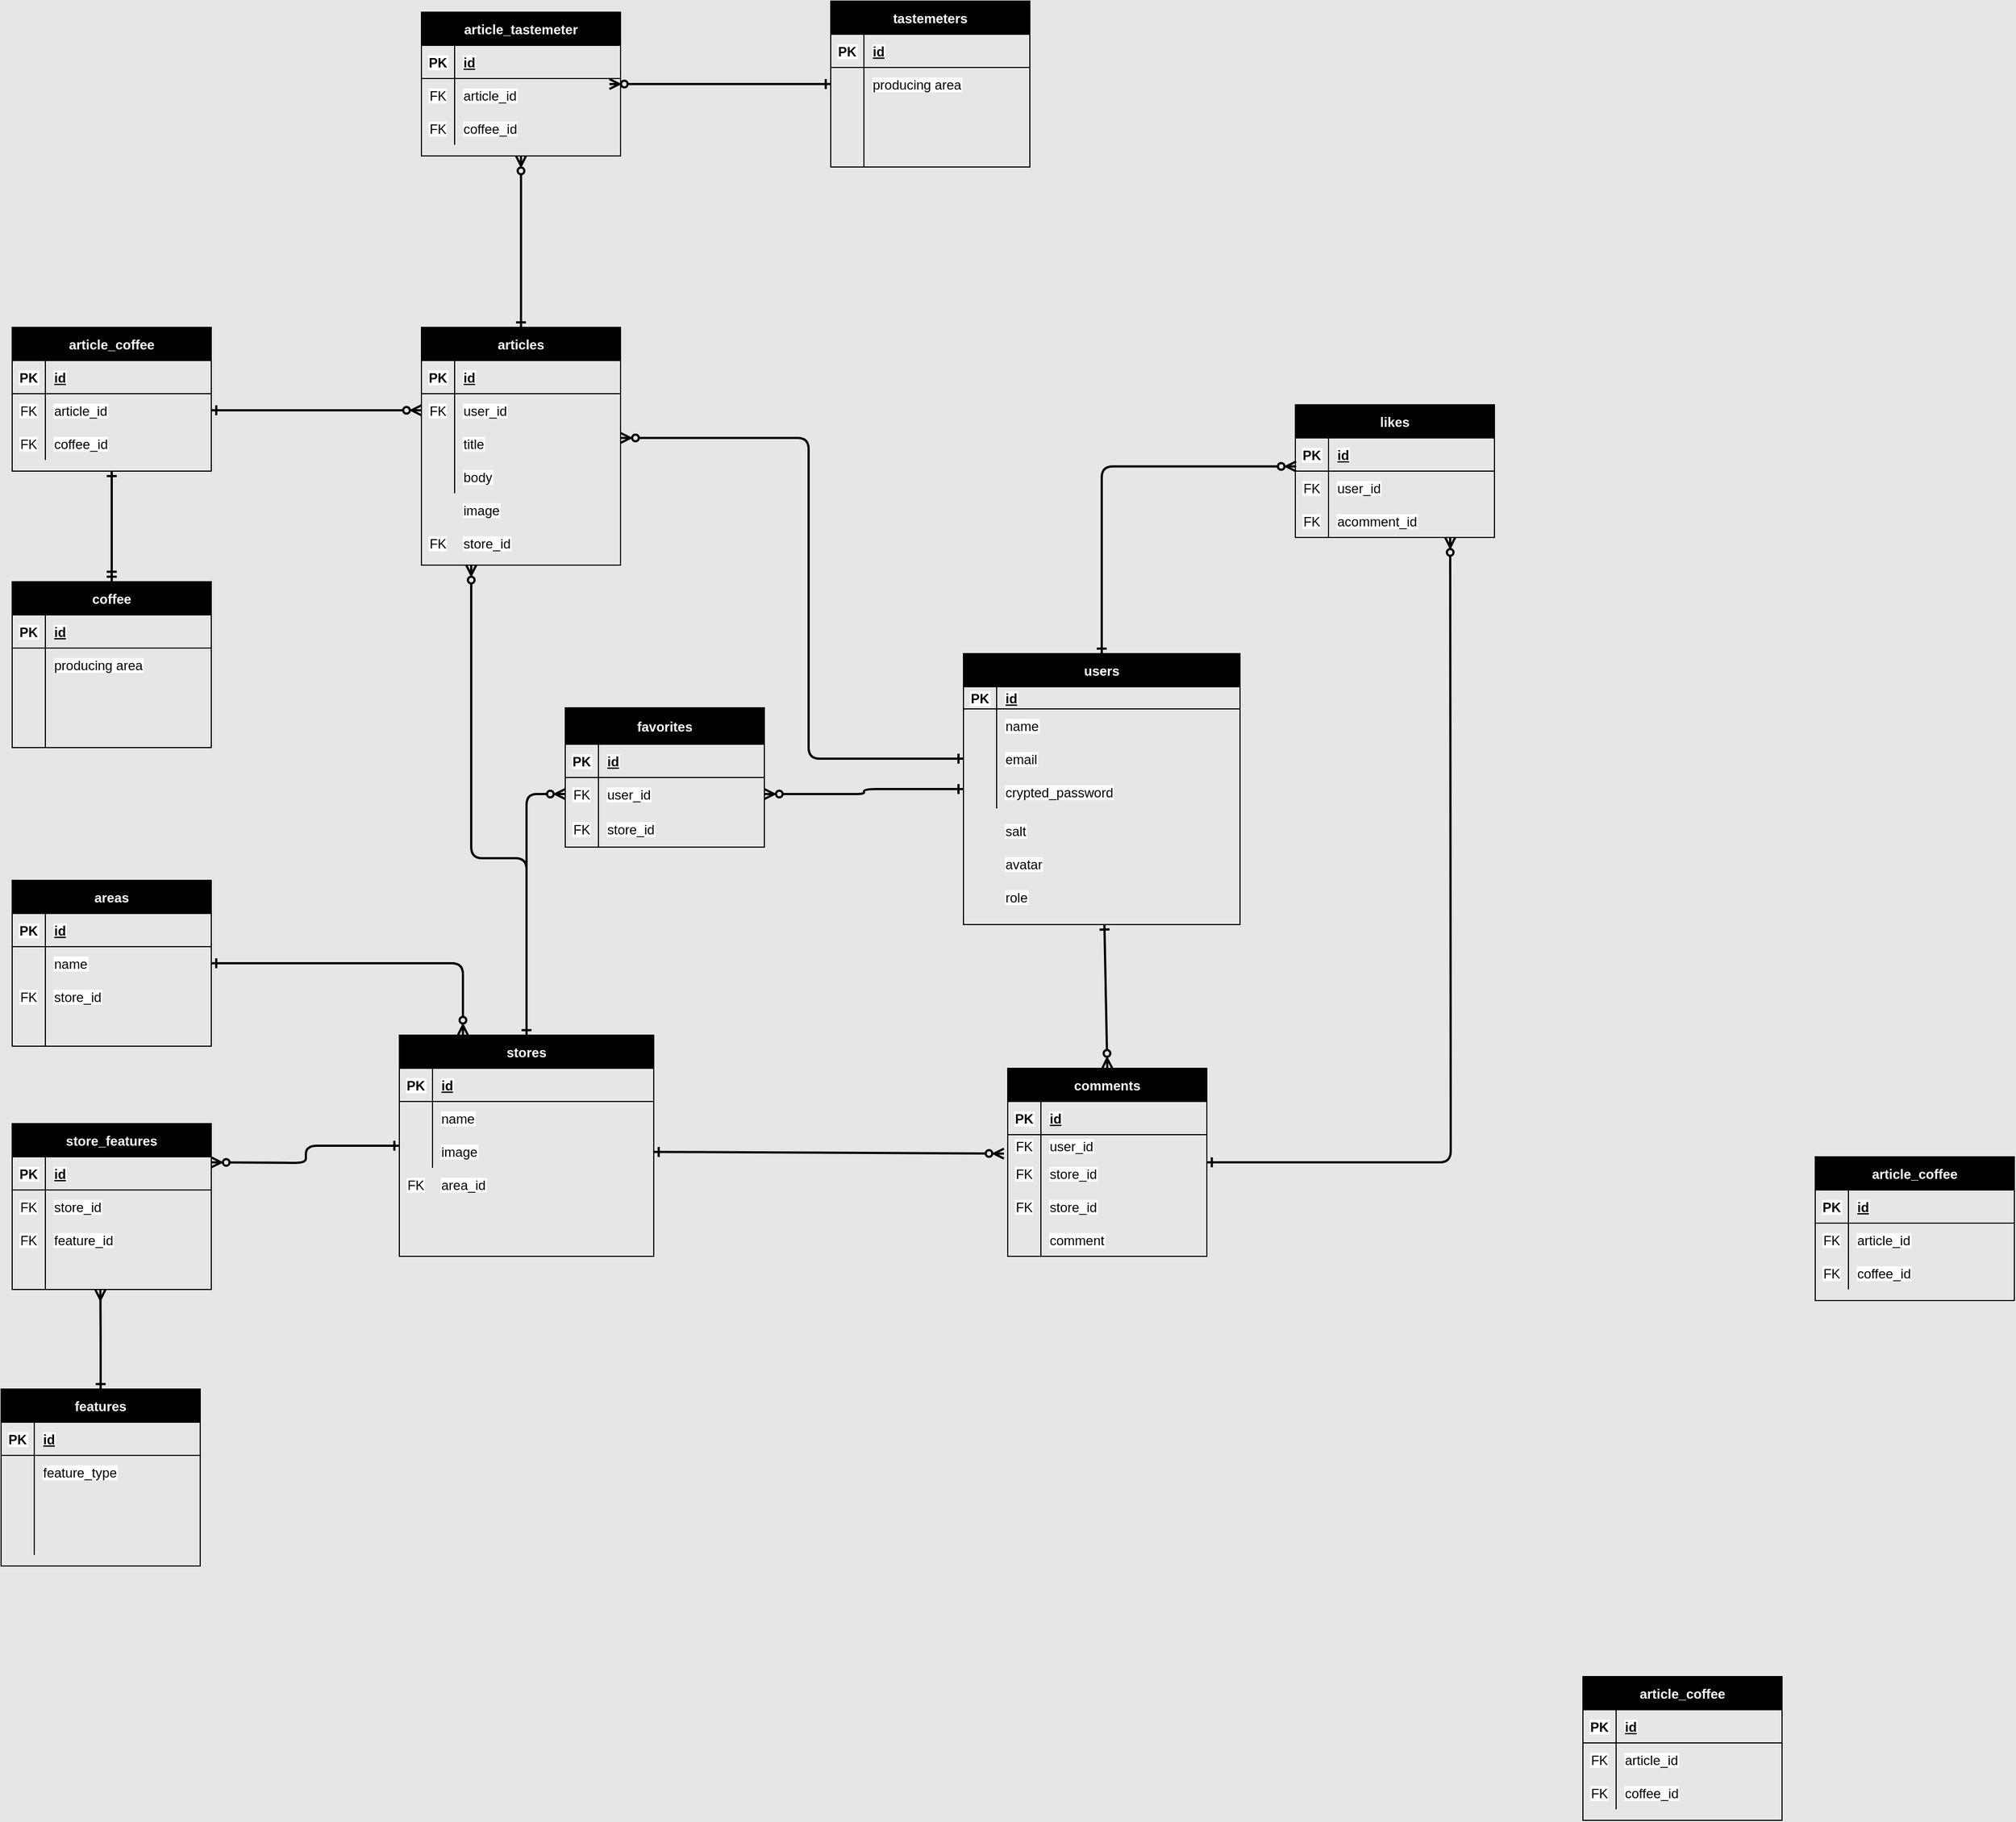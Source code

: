 <mxfile>
    <diagram id="R2lEEEUBdFMjLlhIrx00" name="Page-1">
        <mxGraphModel dx="2197" dy="1562" grid="1" gridSize="10" guides="1" tooltips="1" connect="1" arrows="1" fold="1" page="1" pageScale="1" pageWidth="1100" pageHeight="850" background="#E6E6E6" math="0" shadow="0" extFonts="Permanent Marker^https://fonts.googleapis.com/css?family=Permanent+Marker">
            <root>
                <mxCell id="0"/>
                <mxCell id="1" parent="0"/>
                <mxCell id="61" style="edgeStyle=none;html=1;entryX=0.5;entryY=1;entryDx=0;entryDy=0;startArrow=ERone;startFill=0;endArrow=ERzeroToMany;endFill=0;strokeColor=#000000;strokeWidth=2;" edge="1" parent="1" source="JKdCie4ZkEYxSWR4w-To-482" target="51">
                    <mxGeometry relative="1" as="geometry"/>
                </mxCell>
                <mxCell id="JKdCie4ZkEYxSWR4w-To-482" value="articles" style="shape=table;startSize=30;container=1;collapsible=1;childLayout=tableLayout;fixedRows=1;rowLines=0;fontStyle=1;align=center;resizeLast=1;fontColor=#FFFFFF;labelBackgroundColor=#000000;swimlaneFillColor=none;gradientColor=none;strokeColor=#000000;fillColor=#000000;" parent="1" vertex="1">
                    <mxGeometry x="-370" y="-270" width="180" height="215" as="geometry"/>
                </mxCell>
                <mxCell id="JKdCie4ZkEYxSWR4w-To-483" value="" style="shape=partialRectangle;collapsible=0;dropTarget=0;pointerEvents=0;fillColor=none;top=0;left=0;bottom=1;right=0;points=[[0,0.5],[1,0.5]];portConstraint=eastwest;fontColor=#000000;labelBackgroundColor=#FFFFFF;strokeColor=#000000;" parent="JKdCie4ZkEYxSWR4w-To-482" vertex="1">
                    <mxGeometry y="30" width="180" height="30" as="geometry"/>
                </mxCell>
                <mxCell id="JKdCie4ZkEYxSWR4w-To-484" value="PK" style="shape=partialRectangle;connectable=0;fillColor=none;top=0;left=0;bottom=0;right=0;fontStyle=1;overflow=hidden;fontColor=#000000;labelBackgroundColor=#FFFFFF;strokeColor=#000000;" parent="JKdCie4ZkEYxSWR4w-To-483" vertex="1">
                    <mxGeometry width="30" height="30" as="geometry">
                        <mxRectangle width="30" height="30" as="alternateBounds"/>
                    </mxGeometry>
                </mxCell>
                <mxCell id="JKdCie4ZkEYxSWR4w-To-485" value="id" style="shape=partialRectangle;connectable=0;fillColor=none;top=0;left=0;bottom=0;right=0;align=left;spacingLeft=6;fontStyle=5;overflow=hidden;fontColor=#000000;labelBackgroundColor=#FFFFFF;strokeColor=#000000;" parent="JKdCie4ZkEYxSWR4w-To-483" vertex="1">
                    <mxGeometry x="30" width="150" height="30" as="geometry">
                        <mxRectangle width="150" height="30" as="alternateBounds"/>
                    </mxGeometry>
                </mxCell>
                <mxCell id="3" value="" style="shape=partialRectangle;collapsible=0;dropTarget=0;pointerEvents=0;fillColor=none;top=0;left=0;bottom=0;right=0;points=[[0,0.5],[1,0.5]];portConstraint=eastwest;fontColor=#000000;labelBackgroundColor=#FFFFFF;strokeColor=#000000;" parent="JKdCie4ZkEYxSWR4w-To-482" vertex="1">
                    <mxGeometry y="60" width="180" height="30" as="geometry"/>
                </mxCell>
                <mxCell id="4" value="FK" style="shape=partialRectangle;connectable=0;fillColor=none;top=0;left=0;bottom=0;right=0;editable=1;overflow=hidden;fontColor=#000000;labelBackgroundColor=#FFFFFF;strokeColor=#000000;" parent="3" vertex="1">
                    <mxGeometry width="30" height="30" as="geometry">
                        <mxRectangle width="30" height="30" as="alternateBounds"/>
                    </mxGeometry>
                </mxCell>
                <mxCell id="5" value="user_id" style="shape=partialRectangle;connectable=0;fillColor=none;top=0;left=0;bottom=0;right=0;align=left;spacingLeft=6;overflow=hidden;fontColor=#000000;labelBackgroundColor=#FFFFFF;strokeColor=#000000;" parent="3" vertex="1">
                    <mxGeometry x="30" width="150" height="30" as="geometry">
                        <mxRectangle width="150" height="30" as="alternateBounds"/>
                    </mxGeometry>
                </mxCell>
                <mxCell id="JKdCie4ZkEYxSWR4w-To-489" value="" style="shape=partialRectangle;collapsible=0;dropTarget=0;pointerEvents=0;fillColor=none;top=0;left=0;bottom=0;right=0;points=[[0,0.5],[1,0.5]];portConstraint=eastwest;fontColor=#000000;labelBackgroundColor=#FFFFFF;strokeColor=#000000;" parent="JKdCie4ZkEYxSWR4w-To-482" vertex="1">
                    <mxGeometry y="90" width="180" height="30" as="geometry"/>
                </mxCell>
                <mxCell id="JKdCie4ZkEYxSWR4w-To-490" value="" style="shape=partialRectangle;connectable=0;fillColor=none;top=0;left=0;bottom=0;right=0;editable=1;overflow=hidden;fontColor=#000000;labelBackgroundColor=#FFFFFF;strokeColor=#000000;" parent="JKdCie4ZkEYxSWR4w-To-489" vertex="1">
                    <mxGeometry width="30" height="30" as="geometry">
                        <mxRectangle width="30" height="30" as="alternateBounds"/>
                    </mxGeometry>
                </mxCell>
                <mxCell id="JKdCie4ZkEYxSWR4w-To-491" value="title" style="shape=partialRectangle;connectable=0;fillColor=none;top=0;left=0;bottom=0;right=0;align=left;spacingLeft=6;overflow=hidden;fontColor=#000000;labelBackgroundColor=#FFFFFF;strokeColor=#000000;" parent="JKdCie4ZkEYxSWR4w-To-489" vertex="1">
                    <mxGeometry x="30" width="150" height="30" as="geometry">
                        <mxRectangle width="150" height="30" as="alternateBounds"/>
                    </mxGeometry>
                </mxCell>
                <mxCell id="JKdCie4ZkEYxSWR4w-To-492" value="" style="shape=partialRectangle;collapsible=0;dropTarget=0;pointerEvents=0;fillColor=none;top=0;left=0;bottom=0;right=0;points=[[0,0.5],[1,0.5]];portConstraint=eastwest;fontColor=#000000;labelBackgroundColor=#FFFFFF;strokeColor=#000000;" parent="JKdCie4ZkEYxSWR4w-To-482" vertex="1">
                    <mxGeometry y="120" width="180" height="30" as="geometry"/>
                </mxCell>
                <mxCell id="JKdCie4ZkEYxSWR4w-To-493" value="" style="shape=partialRectangle;connectable=0;fillColor=none;top=0;left=0;bottom=0;right=0;editable=1;overflow=hidden;fontColor=#000000;labelBackgroundColor=#FFFFFF;strokeColor=#000000;" parent="JKdCie4ZkEYxSWR4w-To-492" vertex="1">
                    <mxGeometry width="30" height="30" as="geometry">
                        <mxRectangle width="30" height="30" as="alternateBounds"/>
                    </mxGeometry>
                </mxCell>
                <mxCell id="JKdCie4ZkEYxSWR4w-To-494" value="body" style="shape=partialRectangle;connectable=0;fillColor=none;top=0;left=0;bottom=0;right=0;align=left;spacingLeft=6;overflow=hidden;fontColor=#000000;labelBackgroundColor=#FFFFFF;strokeColor=#000000;" parent="JKdCie4ZkEYxSWR4w-To-492" vertex="1">
                    <mxGeometry x="30" width="150" height="30" as="geometry">
                        <mxRectangle width="150" height="30" as="alternateBounds"/>
                    </mxGeometry>
                </mxCell>
                <mxCell id="JKdCie4ZkEYxSWR4w-To-495" style="edgeStyle=orthogonalEdgeStyle;html=1;startArrow=ERone;startFill=0;endArrow=ERzeroToMany;endFill=0;strokeWidth=2;fontColor=#000000;labelBackgroundColor=#FFFFFF;strokeColor=#000000;" parent="1" source="JKdCie4ZkEYxSWR4w-To-498" target="JKdCie4ZkEYxSWR4w-To-595" edge="1">
                    <mxGeometry relative="1" as="geometry"/>
                </mxCell>
                <mxCell id="JKdCie4ZkEYxSWR4w-To-497" style="edgeStyle=orthogonalEdgeStyle;html=1;entryX=0.004;entryY=-0.142;entryDx=0;entryDy=0;entryPerimeter=0;labelBackgroundColor=#FFFFFF;fontColor=#000000;startArrow=ERone;startFill=0;endArrow=ERzeroToMany;endFill=0;strokeColor=#000000;strokeWidth=2;" parent="1" source="JKdCie4ZkEYxSWR4w-To-498" target="JKdCie4ZkEYxSWR4w-To-515" edge="1">
                    <mxGeometry relative="1" as="geometry"/>
                </mxCell>
                <mxCell id="14" style="edgeStyle=none;html=1;entryX=0.5;entryY=0;entryDx=0;entryDy=0;startArrow=ERone;startFill=0;endArrow=ERzeroToMany;endFill=0;strokeColor=#000000;strokeWidth=2;" parent="1" source="JKdCie4ZkEYxSWR4w-To-498" target="JKdCie4ZkEYxSWR4w-To-534" edge="1">
                    <mxGeometry relative="1" as="geometry"/>
                </mxCell>
                <mxCell id="JKdCie4ZkEYxSWR4w-To-498" value="users" style="shape=table;startSize=30;container=1;collapsible=1;childLayout=tableLayout;fixedRows=1;rowLines=0;fontStyle=1;align=center;resizeLast=1;labelBackgroundColor=#000000;fontColor=#FFFFFF;strokeColor=#000000;fillColor=#000000;" parent="1" vertex="1">
                    <mxGeometry x="120" y="25" width="250" height="245" as="geometry"/>
                </mxCell>
                <mxCell id="JKdCie4ZkEYxSWR4w-To-499" value="" style="shape=partialRectangle;collapsible=0;dropTarget=0;pointerEvents=0;fillColor=none;top=0;left=0;bottom=1;right=0;points=[[0,0.5],[1,0.5]];portConstraint=eastwest;fontColor=#000000;labelBackgroundColor=#FFFFFF;strokeColor=#000000;" parent="JKdCie4ZkEYxSWR4w-To-498" vertex="1">
                    <mxGeometry y="30" width="250" height="20" as="geometry"/>
                </mxCell>
                <mxCell id="JKdCie4ZkEYxSWR4w-To-500" value="PK" style="shape=partialRectangle;connectable=0;fillColor=none;top=0;left=0;bottom=0;right=0;fontStyle=1;overflow=hidden;fontColor=#000000;labelBackgroundColor=#FFFFFF;strokeColor=#000000;" parent="JKdCie4ZkEYxSWR4w-To-499" vertex="1">
                    <mxGeometry width="30" height="20" as="geometry">
                        <mxRectangle width="30" height="20" as="alternateBounds"/>
                    </mxGeometry>
                </mxCell>
                <mxCell id="JKdCie4ZkEYxSWR4w-To-501" value="id" style="shape=partialRectangle;connectable=0;fillColor=none;top=0;left=0;bottom=0;right=0;align=left;spacingLeft=6;fontStyle=5;overflow=hidden;fontColor=#000000;labelBackgroundColor=#FFFFFF;strokeColor=#000000;" parent="JKdCie4ZkEYxSWR4w-To-499" vertex="1">
                    <mxGeometry x="30" width="220" height="20" as="geometry">
                        <mxRectangle width="220" height="20" as="alternateBounds"/>
                    </mxGeometry>
                </mxCell>
                <mxCell id="JKdCie4ZkEYxSWR4w-To-502" value="" style="shape=partialRectangle;collapsible=0;dropTarget=0;pointerEvents=0;fillColor=none;top=0;left=0;bottom=0;right=0;points=[[0,0.5],[1,0.5]];portConstraint=eastwest;fontColor=#000000;labelBackgroundColor=#FFFFFF;strokeColor=#000000;" parent="JKdCie4ZkEYxSWR4w-To-498" vertex="1">
                    <mxGeometry y="50" width="250" height="30" as="geometry"/>
                </mxCell>
                <mxCell id="JKdCie4ZkEYxSWR4w-To-503" value="" style="shape=partialRectangle;connectable=0;fillColor=none;top=0;left=0;bottom=0;right=0;editable=1;overflow=hidden;fontColor=#000000;labelBackgroundColor=#FFFFFF;strokeColor=#000000;" parent="JKdCie4ZkEYxSWR4w-To-502" vertex="1">
                    <mxGeometry width="30" height="30" as="geometry">
                        <mxRectangle width="30" height="30" as="alternateBounds"/>
                    </mxGeometry>
                </mxCell>
                <mxCell id="JKdCie4ZkEYxSWR4w-To-504" value="name" style="shape=partialRectangle;connectable=0;fillColor=none;top=0;left=0;bottom=0;right=0;align=left;spacingLeft=6;overflow=hidden;fontColor=#000000;labelBackgroundColor=#FFFFFF;strokeColor=#000000;" parent="JKdCie4ZkEYxSWR4w-To-502" vertex="1">
                    <mxGeometry x="30" width="220" height="30" as="geometry">
                        <mxRectangle width="220" height="30" as="alternateBounds"/>
                    </mxGeometry>
                </mxCell>
                <mxCell id="JKdCie4ZkEYxSWR4w-To-505" value="" style="shape=partialRectangle;collapsible=0;dropTarget=0;pointerEvents=0;fillColor=none;top=0;left=0;bottom=0;right=0;points=[[0,0.5],[1,0.5]];portConstraint=eastwest;fontColor=#000000;labelBackgroundColor=#FFFFFF;strokeColor=#000000;" parent="JKdCie4ZkEYxSWR4w-To-498" vertex="1">
                    <mxGeometry y="80" width="250" height="30" as="geometry"/>
                </mxCell>
                <mxCell id="JKdCie4ZkEYxSWR4w-To-506" value="" style="shape=partialRectangle;connectable=0;fillColor=none;top=0;left=0;bottom=0;right=0;editable=1;overflow=hidden;fontColor=#000000;labelBackgroundColor=#FFFFFF;strokeColor=#000000;" parent="JKdCie4ZkEYxSWR4w-To-505" vertex="1">
                    <mxGeometry width="30" height="30" as="geometry">
                        <mxRectangle width="30" height="30" as="alternateBounds"/>
                    </mxGeometry>
                </mxCell>
                <mxCell id="JKdCie4ZkEYxSWR4w-To-507" value="email" style="shape=partialRectangle;connectable=0;fillColor=none;top=0;left=0;bottom=0;right=0;align=left;spacingLeft=6;overflow=hidden;fontColor=#000000;labelBackgroundColor=#FFFFFF;strokeColor=#000000;" parent="JKdCie4ZkEYxSWR4w-To-505" vertex="1">
                    <mxGeometry x="30" width="220" height="30" as="geometry">
                        <mxRectangle width="220" height="30" as="alternateBounds"/>
                    </mxGeometry>
                </mxCell>
                <mxCell id="JKdCie4ZkEYxSWR4w-To-508" value="" style="shape=partialRectangle;collapsible=0;dropTarget=0;pointerEvents=0;fillColor=none;top=0;left=0;bottom=0;right=0;points=[[0,0.5],[1,0.5]];portConstraint=eastwest;fontColor=#000000;labelBackgroundColor=#FFFFFF;strokeColor=#000000;" parent="JKdCie4ZkEYxSWR4w-To-498" vertex="1">
                    <mxGeometry y="110" width="250" height="30" as="geometry"/>
                </mxCell>
                <mxCell id="JKdCie4ZkEYxSWR4w-To-509" value="" style="shape=partialRectangle;connectable=0;fillColor=none;top=0;left=0;bottom=0;right=0;editable=1;overflow=hidden;fontColor=#000000;labelBackgroundColor=#FFFFFF;strokeColor=#000000;" parent="JKdCie4ZkEYxSWR4w-To-508" vertex="1">
                    <mxGeometry width="30" height="30" as="geometry">
                        <mxRectangle width="30" height="30" as="alternateBounds"/>
                    </mxGeometry>
                </mxCell>
                <mxCell id="JKdCie4ZkEYxSWR4w-To-510" value="crypted_password" style="shape=partialRectangle;connectable=0;fillColor=none;top=0;left=0;bottom=0;right=0;align=left;spacingLeft=6;overflow=hidden;fontColor=#000000;labelBackgroundColor=#FFFFFF;strokeColor=#000000;" parent="JKdCie4ZkEYxSWR4w-To-508" vertex="1">
                    <mxGeometry x="30" width="220" height="30" as="geometry">
                        <mxRectangle width="220" height="30" as="alternateBounds"/>
                    </mxGeometry>
                </mxCell>
                <mxCell id="JKdCie4ZkEYxSWR4w-To-511" value="likes" style="shape=table;startSize=30;container=1;collapsible=1;childLayout=tableLayout;fixedRows=1;rowLines=0;fontStyle=1;align=center;resizeLast=1;fontColor=#FFFFFF;labelBackgroundColor=#000000;strokeColor=#000000;fillColor=#000000;" parent="1" vertex="1">
                    <mxGeometry x="420" y="-200" width="180" height="120" as="geometry"/>
                </mxCell>
                <mxCell id="JKdCie4ZkEYxSWR4w-To-512" value="" style="shape=partialRectangle;collapsible=0;dropTarget=0;pointerEvents=0;fillColor=none;top=0;left=0;bottom=1;right=0;points=[[0,0.5],[1,0.5]];portConstraint=eastwest;fontColor=#000000;labelBackgroundColor=#FFFFFF;strokeColor=#000000;" parent="JKdCie4ZkEYxSWR4w-To-511" vertex="1">
                    <mxGeometry y="30" width="180" height="30" as="geometry"/>
                </mxCell>
                <mxCell id="JKdCie4ZkEYxSWR4w-To-513" value="PK" style="shape=partialRectangle;connectable=0;fillColor=none;top=0;left=0;bottom=0;right=0;fontStyle=1;overflow=hidden;fontColor=#000000;labelBackgroundColor=#FFFFFF;strokeColor=#000000;" parent="JKdCie4ZkEYxSWR4w-To-512" vertex="1">
                    <mxGeometry width="30" height="30" as="geometry">
                        <mxRectangle width="30" height="30" as="alternateBounds"/>
                    </mxGeometry>
                </mxCell>
                <mxCell id="JKdCie4ZkEYxSWR4w-To-514" value="id" style="shape=partialRectangle;connectable=0;fillColor=none;top=0;left=0;bottom=0;right=0;align=left;spacingLeft=6;fontStyle=5;overflow=hidden;fontColor=#000000;labelBackgroundColor=#FFFFFF;strokeColor=#000000;" parent="JKdCie4ZkEYxSWR4w-To-512" vertex="1">
                    <mxGeometry x="30" width="150" height="30" as="geometry">
                        <mxRectangle width="150" height="30" as="alternateBounds"/>
                    </mxGeometry>
                </mxCell>
                <mxCell id="JKdCie4ZkEYxSWR4w-To-515" value="" style="shape=partialRectangle;collapsible=0;dropTarget=0;pointerEvents=0;fillColor=none;top=0;left=0;bottom=0;right=0;points=[[0,0.5],[1,0.5]];portConstraint=eastwest;fontColor=#000000;labelBackgroundColor=#FFFFFF;strokeColor=#000000;" parent="JKdCie4ZkEYxSWR4w-To-511" vertex="1">
                    <mxGeometry y="60" width="180" height="30" as="geometry"/>
                </mxCell>
                <mxCell id="JKdCie4ZkEYxSWR4w-To-516" value="FK" style="shape=partialRectangle;connectable=0;fillColor=none;top=0;left=0;bottom=0;right=0;editable=1;overflow=hidden;fontColor=#000000;labelBackgroundColor=#FFFFFF;strokeColor=#000000;" parent="JKdCie4ZkEYxSWR4w-To-515" vertex="1">
                    <mxGeometry width="30" height="30" as="geometry">
                        <mxRectangle width="30" height="30" as="alternateBounds"/>
                    </mxGeometry>
                </mxCell>
                <mxCell id="JKdCie4ZkEYxSWR4w-To-517" value="user_id" style="shape=partialRectangle;connectable=0;fillColor=none;top=0;left=0;bottom=0;right=0;align=left;spacingLeft=6;overflow=hidden;fontColor=#000000;labelBackgroundColor=#FFFFFF;strokeColor=#000000;" parent="JKdCie4ZkEYxSWR4w-To-515" vertex="1">
                    <mxGeometry x="30" width="150" height="30" as="geometry">
                        <mxRectangle width="150" height="30" as="alternateBounds"/>
                    </mxGeometry>
                </mxCell>
                <mxCell id="JKdCie4ZkEYxSWR4w-To-518" value="" style="shape=partialRectangle;collapsible=0;dropTarget=0;pointerEvents=0;fillColor=none;top=0;left=0;bottom=0;right=0;points=[[0,0.5],[1,0.5]];portConstraint=eastwest;fontColor=#000000;labelBackgroundColor=#FFFFFF;strokeColor=#000000;" parent="JKdCie4ZkEYxSWR4w-To-511" vertex="1">
                    <mxGeometry y="90" width="180" height="30" as="geometry"/>
                </mxCell>
                <mxCell id="JKdCie4ZkEYxSWR4w-To-519" value="FK" style="shape=partialRectangle;connectable=0;fillColor=none;top=0;left=0;bottom=0;right=0;editable=1;overflow=hidden;fontColor=#000000;labelBackgroundColor=#FFFFFF;strokeColor=#000000;" parent="JKdCie4ZkEYxSWR4w-To-518" vertex="1">
                    <mxGeometry width="30" height="30" as="geometry">
                        <mxRectangle width="30" height="30" as="alternateBounds"/>
                    </mxGeometry>
                </mxCell>
                <mxCell id="JKdCie4ZkEYxSWR4w-To-520" value="acomment_id" style="shape=partialRectangle;connectable=0;fillColor=none;top=0;left=0;bottom=0;right=0;align=left;spacingLeft=6;overflow=hidden;fontColor=#000000;labelBackgroundColor=#FFFFFF;strokeColor=#000000;" parent="JKdCie4ZkEYxSWR4w-To-518" vertex="1">
                    <mxGeometry x="30" width="150" height="30" as="geometry">
                        <mxRectangle width="150" height="30" as="alternateBounds"/>
                    </mxGeometry>
                </mxCell>
                <mxCell id="JKdCie4ZkEYxSWR4w-To-521" value="areas" style="shape=table;startSize=30;container=1;collapsible=1;childLayout=tableLayout;fixedRows=1;rowLines=0;fontStyle=1;align=center;resizeLast=1;strokeColor=#000000;fontColor=#FFFFFF;labelBackgroundColor=#000000;fillColor=#000000;" parent="1" vertex="1">
                    <mxGeometry x="-740" y="230" width="180" height="150" as="geometry">
                        <mxRectangle x="-740" y="230" width="60" height="30" as="alternateBounds"/>
                    </mxGeometry>
                </mxCell>
                <mxCell id="JKdCie4ZkEYxSWR4w-To-522" value="" style="shape=partialRectangle;collapsible=0;dropTarget=0;pointerEvents=0;fillColor=none;top=0;left=0;bottom=1;right=0;points=[[0,0.5],[1,0.5]];portConstraint=eastwest;strokeColor=#000000;fontColor=#000000;labelBackgroundColor=#FFFFFF;" parent="JKdCie4ZkEYxSWR4w-To-521" vertex="1">
                    <mxGeometry y="30" width="180" height="30" as="geometry"/>
                </mxCell>
                <mxCell id="JKdCie4ZkEYxSWR4w-To-523" value="PK" style="shape=partialRectangle;connectable=0;fillColor=none;top=0;left=0;bottom=0;right=0;fontStyle=1;overflow=hidden;strokeColor=#000000;fontColor=#000000;labelBackgroundColor=#FFFFFF;" parent="JKdCie4ZkEYxSWR4w-To-522" vertex="1">
                    <mxGeometry width="30" height="30" as="geometry">
                        <mxRectangle width="30" height="30" as="alternateBounds"/>
                    </mxGeometry>
                </mxCell>
                <mxCell id="JKdCie4ZkEYxSWR4w-To-524" value="id" style="shape=partialRectangle;connectable=0;fillColor=none;top=0;left=0;bottom=0;right=0;align=left;spacingLeft=6;fontStyle=5;overflow=hidden;strokeColor=#000000;fontColor=#000000;labelBackgroundColor=#FFFFFF;" parent="JKdCie4ZkEYxSWR4w-To-522" vertex="1">
                    <mxGeometry x="30" width="150" height="30" as="geometry">
                        <mxRectangle width="150" height="30" as="alternateBounds"/>
                    </mxGeometry>
                </mxCell>
                <mxCell id="JKdCie4ZkEYxSWR4w-To-525" value="" style="shape=partialRectangle;collapsible=0;dropTarget=0;pointerEvents=0;fillColor=none;top=0;left=0;bottom=0;right=0;points=[[0,0.5],[1,0.5]];portConstraint=eastwest;strokeColor=#000000;fontColor=#000000;labelBackgroundColor=#FFFFFF;" parent="JKdCie4ZkEYxSWR4w-To-521" vertex="1">
                    <mxGeometry y="60" width="180" height="30" as="geometry"/>
                </mxCell>
                <mxCell id="JKdCie4ZkEYxSWR4w-To-526" value="" style="shape=partialRectangle;connectable=0;fillColor=none;top=0;left=0;bottom=0;right=0;editable=1;overflow=hidden;strokeColor=#000000;fontColor=#000000;labelBackgroundColor=#FFFFFF;" parent="JKdCie4ZkEYxSWR4w-To-525" vertex="1">
                    <mxGeometry width="30" height="30" as="geometry">
                        <mxRectangle width="30" height="30" as="alternateBounds"/>
                    </mxGeometry>
                </mxCell>
                <mxCell id="JKdCie4ZkEYxSWR4w-To-527" value="name" style="shape=partialRectangle;connectable=0;fillColor=none;top=0;left=0;bottom=0;right=0;align=left;spacingLeft=6;overflow=hidden;strokeColor=#000000;fontColor=#000000;labelBackgroundColor=#FFFFFF;" parent="JKdCie4ZkEYxSWR4w-To-525" vertex="1">
                    <mxGeometry x="30" width="150" height="30" as="geometry">
                        <mxRectangle width="150" height="30" as="alternateBounds"/>
                    </mxGeometry>
                </mxCell>
                <mxCell id="JKdCie4ZkEYxSWR4w-To-528" value="" style="shape=partialRectangle;collapsible=0;dropTarget=0;pointerEvents=0;fillColor=none;top=0;left=0;bottom=0;right=0;points=[[0,0.5],[1,0.5]];portConstraint=eastwest;strokeColor=#000000;fontColor=#000000;labelBackgroundColor=#FFFFFF;" parent="JKdCie4ZkEYxSWR4w-To-521" vertex="1">
                    <mxGeometry y="90" width="180" height="30" as="geometry"/>
                </mxCell>
                <mxCell id="JKdCie4ZkEYxSWR4w-To-529" value="FK" style="shape=partialRectangle;connectable=0;fillColor=none;top=0;left=0;bottom=0;right=0;editable=1;overflow=hidden;strokeColor=#000000;fontColor=#000000;labelBackgroundColor=#FFFFFF;" parent="JKdCie4ZkEYxSWR4w-To-528" vertex="1">
                    <mxGeometry width="30" height="30" as="geometry">
                        <mxRectangle width="30" height="30" as="alternateBounds"/>
                    </mxGeometry>
                </mxCell>
                <mxCell id="JKdCie4ZkEYxSWR4w-To-530" value="store_id" style="shape=partialRectangle;connectable=0;fillColor=none;top=0;left=0;bottom=0;right=0;align=left;spacingLeft=6;overflow=hidden;strokeColor=#000000;fontColor=#000000;labelBackgroundColor=#FFFFFF;" parent="JKdCie4ZkEYxSWR4w-To-528" vertex="1">
                    <mxGeometry x="30" width="150" height="30" as="geometry">
                        <mxRectangle width="150" height="30" as="alternateBounds"/>
                    </mxGeometry>
                </mxCell>
                <mxCell id="JKdCie4ZkEYxSWR4w-To-531" value="" style="shape=partialRectangle;collapsible=0;dropTarget=0;pointerEvents=0;fillColor=none;top=0;left=0;bottom=0;right=0;points=[[0,0.5],[1,0.5]];portConstraint=eastwest;strokeColor=#000000;fontColor=#000000;labelBackgroundColor=#FFFFFF;" parent="JKdCie4ZkEYxSWR4w-To-521" vertex="1">
                    <mxGeometry y="120" width="180" height="30" as="geometry"/>
                </mxCell>
                <mxCell id="JKdCie4ZkEYxSWR4w-To-532" value="" style="shape=partialRectangle;connectable=0;fillColor=none;top=0;left=0;bottom=0;right=0;editable=1;overflow=hidden;strokeColor=#000000;fontColor=#000000;labelBackgroundColor=#FFFFFF;" parent="JKdCie4ZkEYxSWR4w-To-531" vertex="1">
                    <mxGeometry width="30" height="30" as="geometry">
                        <mxRectangle width="30" height="30" as="alternateBounds"/>
                    </mxGeometry>
                </mxCell>
                <mxCell id="JKdCie4ZkEYxSWR4w-To-533" value="" style="shape=partialRectangle;connectable=0;fillColor=none;top=0;left=0;bottom=0;right=0;align=left;spacingLeft=6;overflow=hidden;strokeColor=#000000;fontColor=#000000;labelBackgroundColor=#FFFFFF;" parent="JKdCie4ZkEYxSWR4w-To-531" vertex="1">
                    <mxGeometry x="30" width="150" height="30" as="geometry">
                        <mxRectangle width="150" height="30" as="alternateBounds"/>
                    </mxGeometry>
                </mxCell>
                <mxCell id="19" style="edgeStyle=orthogonalEdgeStyle;html=1;startArrow=ERone;startFill=0;endArrow=ERzeroToMany;endFill=0;strokeColor=#000000;strokeWidth=2;" parent="1" source="JKdCie4ZkEYxSWR4w-To-534" edge="1">
                    <mxGeometry relative="1" as="geometry">
                        <mxPoint x="560" y="-80.0" as="targetPoint"/>
                    </mxGeometry>
                </mxCell>
                <mxCell id="JKdCie4ZkEYxSWR4w-To-534" value="comments" style="shape=table;startSize=30;container=1;collapsible=1;childLayout=tableLayout;fixedRows=1;rowLines=0;fontStyle=1;align=center;resizeLast=1;fontColor=#FFFFFF;labelBackgroundColor=#000000;strokeColor=#000000;fillColor=#000000;" parent="1" vertex="1">
                    <mxGeometry x="160" y="400" width="180" height="170" as="geometry"/>
                </mxCell>
                <mxCell id="JKdCie4ZkEYxSWR4w-To-535" value="" style="shape=partialRectangle;collapsible=0;dropTarget=0;pointerEvents=0;fillColor=none;top=0;left=0;bottom=1;right=0;points=[[0,0.5],[1,0.5]];portConstraint=eastwest;fontColor=#000000;labelBackgroundColor=#FFFFFF;strokeColor=#000000;" parent="JKdCie4ZkEYxSWR4w-To-534" vertex="1">
                    <mxGeometry y="30" width="180" height="30" as="geometry"/>
                </mxCell>
                <mxCell id="JKdCie4ZkEYxSWR4w-To-536" value="PK" style="shape=partialRectangle;connectable=0;fillColor=none;top=0;left=0;bottom=0;right=0;fontStyle=1;overflow=hidden;fontColor=#000000;labelBackgroundColor=#FFFFFF;strokeColor=#000000;" parent="JKdCie4ZkEYxSWR4w-To-535" vertex="1">
                    <mxGeometry width="30" height="30" as="geometry">
                        <mxRectangle width="30" height="30" as="alternateBounds"/>
                    </mxGeometry>
                </mxCell>
                <mxCell id="JKdCie4ZkEYxSWR4w-To-537" value="id" style="shape=partialRectangle;connectable=0;fillColor=none;top=0;left=0;bottom=0;right=0;align=left;spacingLeft=6;fontStyle=5;overflow=hidden;fontColor=#000000;labelBackgroundColor=#FFFFFF;strokeColor=#000000;" parent="JKdCie4ZkEYxSWR4w-To-535" vertex="1">
                    <mxGeometry x="30" width="150" height="30" as="geometry">
                        <mxRectangle width="150" height="30" as="alternateBounds"/>
                    </mxGeometry>
                </mxCell>
                <mxCell id="JKdCie4ZkEYxSWR4w-To-538" value="" style="shape=partialRectangle;collapsible=0;dropTarget=0;pointerEvents=0;fillColor=none;top=0;left=0;bottom=0;right=0;points=[[0,0.5],[1,0.5]];portConstraint=eastwest;fontColor=#000000;labelBackgroundColor=#FFFFFF;strokeColor=#000000;" parent="JKdCie4ZkEYxSWR4w-To-534" vertex="1">
                    <mxGeometry y="60" width="180" height="20" as="geometry"/>
                </mxCell>
                <mxCell id="JKdCie4ZkEYxSWR4w-To-539" value="FK" style="shape=partialRectangle;connectable=0;fillColor=none;top=0;left=0;bottom=0;right=0;editable=1;overflow=hidden;fontColor=#000000;labelBackgroundColor=#FFFFFF;strokeColor=#000000;" parent="JKdCie4ZkEYxSWR4w-To-538" vertex="1">
                    <mxGeometry width="30" height="20" as="geometry">
                        <mxRectangle width="30" height="20" as="alternateBounds"/>
                    </mxGeometry>
                </mxCell>
                <mxCell id="JKdCie4ZkEYxSWR4w-To-540" value="user_id" style="shape=partialRectangle;connectable=0;fillColor=none;top=0;left=0;bottom=0;right=0;align=left;spacingLeft=6;overflow=hidden;fontColor=#000000;labelBackgroundColor=#FFFFFF;strokeColor=#000000;" parent="JKdCie4ZkEYxSWR4w-To-538" vertex="1">
                    <mxGeometry x="30" width="150" height="20" as="geometry">
                        <mxRectangle width="150" height="20" as="alternateBounds"/>
                    </mxGeometry>
                </mxCell>
                <mxCell id="JKdCie4ZkEYxSWR4w-To-541" value="" style="shape=partialRectangle;collapsible=0;dropTarget=0;pointerEvents=0;fillColor=none;top=0;left=0;bottom=0;right=0;points=[[0,0.5],[1,0.5]];portConstraint=eastwest;fontColor=#000000;labelBackgroundColor=#FFFFFF;strokeColor=#000000;" parent="JKdCie4ZkEYxSWR4w-To-534" vertex="1">
                    <mxGeometry y="80" width="180" height="30" as="geometry"/>
                </mxCell>
                <mxCell id="JKdCie4ZkEYxSWR4w-To-542" value="FK" style="shape=partialRectangle;connectable=0;fillColor=none;top=0;left=0;bottom=0;right=0;editable=1;overflow=hidden;fontColor=#000000;labelBackgroundColor=#FFFFFF;strokeColor=#000000;" parent="JKdCie4ZkEYxSWR4w-To-541" vertex="1">
                    <mxGeometry width="30" height="30" as="geometry">
                        <mxRectangle width="30" height="30" as="alternateBounds"/>
                    </mxGeometry>
                </mxCell>
                <mxCell id="JKdCie4ZkEYxSWR4w-To-543" value="store_id" style="shape=partialRectangle;connectable=0;fillColor=none;top=0;left=0;bottom=0;right=0;align=left;spacingLeft=6;overflow=hidden;fontColor=#000000;labelBackgroundColor=#FFFFFF;strokeColor=#000000;" parent="JKdCie4ZkEYxSWR4w-To-541" vertex="1">
                    <mxGeometry x="30" width="150" height="30" as="geometry">
                        <mxRectangle width="150" height="30" as="alternateBounds"/>
                    </mxGeometry>
                </mxCell>
                <mxCell id="16" value="" style="shape=partialRectangle;collapsible=0;dropTarget=0;pointerEvents=0;fillColor=none;top=0;left=0;bottom=0;right=0;points=[[0,0.5],[1,0.5]];portConstraint=eastwest;fontColor=#000000;labelBackgroundColor=#FFFFFF;strokeColor=#000000;" parent="JKdCie4ZkEYxSWR4w-To-534" vertex="1">
                    <mxGeometry y="110" width="180" height="30" as="geometry"/>
                </mxCell>
                <mxCell id="17" value="FK" style="shape=partialRectangle;connectable=0;fillColor=none;top=0;left=0;bottom=0;right=0;editable=1;overflow=hidden;fontColor=#000000;labelBackgroundColor=#FFFFFF;strokeColor=#000000;" parent="16" vertex="1">
                    <mxGeometry width="30" height="30" as="geometry">
                        <mxRectangle width="30" height="30" as="alternateBounds"/>
                    </mxGeometry>
                </mxCell>
                <mxCell id="18" value="store_id" style="shape=partialRectangle;connectable=0;fillColor=none;top=0;left=0;bottom=0;right=0;align=left;spacingLeft=6;overflow=hidden;fontColor=#000000;labelBackgroundColor=#FFFFFF;strokeColor=#000000;" parent="16" vertex="1">
                    <mxGeometry x="30" width="150" height="30" as="geometry">
                        <mxRectangle width="150" height="30" as="alternateBounds"/>
                    </mxGeometry>
                </mxCell>
                <mxCell id="JKdCie4ZkEYxSWR4w-To-544" value="" style="shape=partialRectangle;collapsible=0;dropTarget=0;pointerEvents=0;fillColor=none;top=0;left=0;bottom=0;right=0;points=[[0,0.5],[1,0.5]];portConstraint=eastwest;fontColor=#000000;labelBackgroundColor=#FFFFFF;strokeColor=#000000;" parent="JKdCie4ZkEYxSWR4w-To-534" vertex="1">
                    <mxGeometry y="140" width="180" height="30" as="geometry"/>
                </mxCell>
                <mxCell id="JKdCie4ZkEYxSWR4w-To-545" value="" style="shape=partialRectangle;connectable=0;fillColor=none;top=0;left=0;bottom=0;right=0;editable=1;overflow=hidden;fontColor=#000000;labelBackgroundColor=#FFFFFF;strokeColor=#000000;" parent="JKdCie4ZkEYxSWR4w-To-544" vertex="1">
                    <mxGeometry width="30" height="30" as="geometry">
                        <mxRectangle width="30" height="30" as="alternateBounds"/>
                    </mxGeometry>
                </mxCell>
                <mxCell id="JKdCie4ZkEYxSWR4w-To-546" value="comment" style="shape=partialRectangle;connectable=0;fillColor=none;top=0;left=0;bottom=0;right=0;align=left;spacingLeft=6;overflow=hidden;fontColor=#000000;labelBackgroundColor=#FFFFFF;strokeColor=#000000;" parent="JKdCie4ZkEYxSWR4w-To-544" vertex="1">
                    <mxGeometry x="30" width="150" height="30" as="geometry">
                        <mxRectangle width="150" height="30" as="alternateBounds"/>
                    </mxGeometry>
                </mxCell>
                <mxCell id="JKdCie4ZkEYxSWR4w-To-547" style="edgeStyle=orthogonalEdgeStyle;html=1;startArrow=ERmandOne;startFill=0;endArrow=ERone;endFill=0;entryX=0.5;entryY=1;entryDx=0;entryDy=0;fontColor=#000000;labelBackgroundColor=#FFFFFF;strokeColor=#000000;strokeWidth=2;" parent="1" source="JKdCie4ZkEYxSWR4w-To-548" target="JKdCie4ZkEYxSWR4w-To-634" edge="1">
                    <mxGeometry relative="1" as="geometry">
                        <mxPoint x="-645" y="-130" as="targetPoint"/>
                    </mxGeometry>
                </mxCell>
                <mxCell id="JKdCie4ZkEYxSWR4w-To-548" value="coffee" style="shape=table;startSize=30;container=1;collapsible=1;childLayout=tableLayout;fixedRows=1;rowLines=0;fontStyle=1;align=center;resizeLast=1;strokeColor=#000000;labelBackgroundColor=#000000;fontColor=#FFFFFF;fillColor=#000000;" parent="1" vertex="1">
                    <mxGeometry x="-740" y="-40" width="180" height="150" as="geometry"/>
                </mxCell>
                <mxCell id="JKdCie4ZkEYxSWR4w-To-549" value="" style="shape=partialRectangle;collapsible=0;dropTarget=0;pointerEvents=0;fillColor=none;top=0;left=0;bottom=1;right=0;points=[[0,0.5],[1,0.5]];portConstraint=eastwest;fontColor=#000000;labelBackgroundColor=#FFFFFF;strokeColor=#000000;" parent="JKdCie4ZkEYxSWR4w-To-548" vertex="1">
                    <mxGeometry y="30" width="180" height="30" as="geometry"/>
                </mxCell>
                <mxCell id="JKdCie4ZkEYxSWR4w-To-550" value="PK" style="shape=partialRectangle;connectable=0;fillColor=none;top=0;left=0;bottom=0;right=0;fontStyle=1;overflow=hidden;fontColor=#000000;labelBackgroundColor=#FFFFFF;strokeColor=#000000;" parent="JKdCie4ZkEYxSWR4w-To-549" vertex="1">
                    <mxGeometry width="30" height="30" as="geometry">
                        <mxRectangle width="30" height="30" as="alternateBounds"/>
                    </mxGeometry>
                </mxCell>
                <mxCell id="JKdCie4ZkEYxSWR4w-To-551" value="id" style="shape=partialRectangle;connectable=0;fillColor=none;top=0;left=0;bottom=0;right=0;align=left;spacingLeft=6;fontStyle=5;overflow=hidden;fontColor=#000000;labelBackgroundColor=#FFFFFF;strokeColor=#000000;" parent="JKdCie4ZkEYxSWR4w-To-549" vertex="1">
                    <mxGeometry x="30" width="150" height="30" as="geometry">
                        <mxRectangle width="150" height="30" as="alternateBounds"/>
                    </mxGeometry>
                </mxCell>
                <mxCell id="JKdCie4ZkEYxSWR4w-To-552" value="" style="shape=partialRectangle;collapsible=0;dropTarget=0;pointerEvents=0;fillColor=none;top=0;left=0;bottom=0;right=0;points=[[0,0.5],[1,0.5]];portConstraint=eastwest;fontColor=#000000;labelBackgroundColor=#FFFFFF;strokeColor=#000000;" parent="JKdCie4ZkEYxSWR4w-To-548" vertex="1">
                    <mxGeometry y="60" width="180" height="30" as="geometry"/>
                </mxCell>
                <mxCell id="JKdCie4ZkEYxSWR4w-To-553" value="" style="shape=partialRectangle;connectable=0;fillColor=none;top=0;left=0;bottom=0;right=0;editable=1;overflow=hidden;fontColor=#000000;labelBackgroundColor=#FFFFFF;strokeColor=#000000;" parent="JKdCie4ZkEYxSWR4w-To-552" vertex="1">
                    <mxGeometry width="30" height="30" as="geometry">
                        <mxRectangle width="30" height="30" as="alternateBounds"/>
                    </mxGeometry>
                </mxCell>
                <mxCell id="JKdCie4ZkEYxSWR4w-To-554" value="producing area" style="shape=partialRectangle;connectable=0;fillColor=none;top=0;left=0;bottom=0;right=0;align=left;spacingLeft=6;overflow=hidden;fontColor=#000000;labelBackgroundColor=#FFFFFF;strokeColor=#000000;" parent="JKdCie4ZkEYxSWR4w-To-552" vertex="1">
                    <mxGeometry x="30" width="150" height="30" as="geometry">
                        <mxRectangle width="150" height="30" as="alternateBounds"/>
                    </mxGeometry>
                </mxCell>
                <mxCell id="JKdCie4ZkEYxSWR4w-To-558" value="" style="shape=partialRectangle;collapsible=0;dropTarget=0;pointerEvents=0;fillColor=none;top=0;left=0;bottom=0;right=0;points=[[0,0.5],[1,0.5]];portConstraint=eastwest;strokeColor=#000000;" parent="JKdCie4ZkEYxSWR4w-To-548" vertex="1">
                    <mxGeometry y="90" width="180" height="30" as="geometry"/>
                </mxCell>
                <mxCell id="JKdCie4ZkEYxSWR4w-To-559" value="" style="shape=partialRectangle;connectable=0;fillColor=none;top=0;left=0;bottom=0;right=0;editable=1;overflow=hidden;strokeColor=#000000;" parent="JKdCie4ZkEYxSWR4w-To-558" vertex="1">
                    <mxGeometry width="30" height="30" as="geometry">
                        <mxRectangle width="30" height="30" as="alternateBounds"/>
                    </mxGeometry>
                </mxCell>
                <mxCell id="JKdCie4ZkEYxSWR4w-To-560" value="" style="shape=partialRectangle;connectable=0;fillColor=none;top=0;left=0;bottom=0;right=0;align=left;spacingLeft=6;overflow=hidden;strokeColor=#000000;" parent="JKdCie4ZkEYxSWR4w-To-558" vertex="1">
                    <mxGeometry x="30" width="150" height="30" as="geometry">
                        <mxRectangle width="150" height="30" as="alternateBounds"/>
                    </mxGeometry>
                </mxCell>
                <mxCell id="JKdCie4ZkEYxSWR4w-To-555" value="" style="shape=partialRectangle;collapsible=0;dropTarget=0;pointerEvents=0;fillColor=none;top=0;left=0;bottom=0;right=0;points=[[0,0.5],[1,0.5]];portConstraint=eastwest;fontColor=#000000;labelBackgroundColor=#FFFFFF;strokeColor=#000000;" parent="JKdCie4ZkEYxSWR4w-To-548" vertex="1">
                    <mxGeometry y="120" width="180" height="30" as="geometry"/>
                </mxCell>
                <mxCell id="JKdCie4ZkEYxSWR4w-To-556" value="" style="shape=partialRectangle;connectable=0;fillColor=none;top=0;left=0;bottom=0;right=0;editable=1;overflow=hidden;fontColor=#000000;labelBackgroundColor=#FFFFFF;strokeColor=#000000;" parent="JKdCie4ZkEYxSWR4w-To-555" vertex="1">
                    <mxGeometry width="30" height="30" as="geometry">
                        <mxRectangle width="30" height="30" as="alternateBounds"/>
                    </mxGeometry>
                </mxCell>
                <mxCell id="JKdCie4ZkEYxSWR4w-To-557" value="" style="shape=partialRectangle;connectable=0;fillColor=none;top=0;left=0;bottom=0;right=0;align=left;spacingLeft=6;overflow=hidden;fontColor=#000000;labelBackgroundColor=#FFFFFF;strokeColor=#000000;" parent="JKdCie4ZkEYxSWR4w-To-555" vertex="1">
                    <mxGeometry x="30" width="150" height="30" as="geometry">
                        <mxRectangle width="150" height="30" as="alternateBounds"/>
                    </mxGeometry>
                </mxCell>
                <mxCell id="JKdCie4ZkEYxSWR4w-To-561" style="edgeStyle=orthogonalEdgeStyle;html=1;startArrow=ERone;startFill=0;endArrow=ERzeroToMany;endFill=0;entryX=0;entryY=0.5;entryDx=0;entryDy=0;fontColor=#000000;labelBackgroundColor=#FFFFFF;strokeColor=#000000;strokeWidth=2;" parent="1" source="JKdCie4ZkEYxSWR4w-To-564" target="JKdCie4ZkEYxSWR4w-To-595" edge="1">
                    <mxGeometry relative="1" as="geometry">
                        <mxPoint x="-390" y="196" as="targetPoint"/>
                    </mxGeometry>
                </mxCell>
                <mxCell id="JKdCie4ZkEYxSWR4w-To-562" style="edgeStyle=orthogonalEdgeStyle;html=1;startArrow=ERone;startFill=0;endArrow=ERzeroToMany;endFill=0;fontColor=#000000;labelBackgroundColor=#FFFFFF;strokeColor=#000000;strokeWidth=2;" parent="1" source="JKdCie4ZkEYxSWR4w-To-564" edge="1">
                    <mxGeometry relative="1" as="geometry">
                        <mxPoint x="-560" y="485" as="targetPoint"/>
                    </mxGeometry>
                </mxCell>
                <mxCell id="24" style="edgeStyle=orthogonalEdgeStyle;html=1;entryX=0.25;entryY=1;entryDx=0;entryDy=0;startArrow=ERone;startFill=0;endArrow=ERzeroToMany;endFill=0;strokeColor=#000000;strokeWidth=2;" parent="1" source="JKdCie4ZkEYxSWR4w-To-564" target="JKdCie4ZkEYxSWR4w-To-482" edge="1">
                    <mxGeometry relative="1" as="geometry">
                        <Array as="points">
                            <mxPoint x="-275" y="210"/>
                            <mxPoint x="-325" y="210"/>
                        </Array>
                    </mxGeometry>
                </mxCell>
                <mxCell id="JKdCie4ZkEYxSWR4w-To-564" value="stores" style="shape=table;startSize=30;container=1;collapsible=1;childLayout=tableLayout;fixedRows=1;rowLines=0;fontStyle=1;align=center;resizeLast=1;fontColor=#FFFFFF;labelBackgroundColor=#000000;strokeColor=#000000;fillColor=#000000;" parent="1" vertex="1">
                    <mxGeometry x="-390" y="370" width="230" height="200" as="geometry"/>
                </mxCell>
                <mxCell id="JKdCie4ZkEYxSWR4w-To-565" value="" style="shape=partialRectangle;collapsible=0;dropTarget=0;pointerEvents=0;fillColor=none;top=0;left=0;bottom=1;right=0;points=[[0,0.5],[1,0.5]];portConstraint=eastwest;fontColor=#000000;labelBackgroundColor=#FFFFFF;strokeColor=#000000;" parent="JKdCie4ZkEYxSWR4w-To-564" vertex="1">
                    <mxGeometry y="30" width="230" height="30" as="geometry"/>
                </mxCell>
                <mxCell id="JKdCie4ZkEYxSWR4w-To-566" value="PK" style="shape=partialRectangle;connectable=0;fillColor=none;top=0;left=0;bottom=0;right=0;fontStyle=1;overflow=hidden;fontColor=#000000;labelBackgroundColor=#FFFFFF;strokeColor=#000000;" parent="JKdCie4ZkEYxSWR4w-To-565" vertex="1">
                    <mxGeometry width="30" height="30" as="geometry">
                        <mxRectangle width="30" height="30" as="alternateBounds"/>
                    </mxGeometry>
                </mxCell>
                <mxCell id="JKdCie4ZkEYxSWR4w-To-567" value="id" style="shape=partialRectangle;connectable=0;fillColor=none;top=0;left=0;bottom=0;right=0;align=left;spacingLeft=6;fontStyle=5;overflow=hidden;fontColor=#000000;labelBackgroundColor=#FFFFFF;strokeColor=#000000;" parent="JKdCie4ZkEYxSWR4w-To-565" vertex="1">
                    <mxGeometry x="30" width="200" height="30" as="geometry">
                        <mxRectangle width="200" height="30" as="alternateBounds"/>
                    </mxGeometry>
                </mxCell>
                <mxCell id="JKdCie4ZkEYxSWR4w-To-568" value="" style="shape=partialRectangle;collapsible=0;dropTarget=0;pointerEvents=0;fillColor=none;top=0;left=0;bottom=0;right=0;points=[[0,0.5],[1,0.5]];portConstraint=eastwest;fontColor=#000000;labelBackgroundColor=#FFFFFF;strokeColor=#000000;" parent="JKdCie4ZkEYxSWR4w-To-564" vertex="1">
                    <mxGeometry y="60" width="230" height="30" as="geometry"/>
                </mxCell>
                <mxCell id="JKdCie4ZkEYxSWR4w-To-569" value="" style="shape=partialRectangle;connectable=0;fillColor=none;top=0;left=0;bottom=0;right=0;editable=1;overflow=hidden;fontColor=#000000;labelBackgroundColor=#FFFFFF;strokeColor=#000000;" parent="JKdCie4ZkEYxSWR4w-To-568" vertex="1">
                    <mxGeometry width="30" height="30" as="geometry">
                        <mxRectangle width="30" height="30" as="alternateBounds"/>
                    </mxGeometry>
                </mxCell>
                <mxCell id="JKdCie4ZkEYxSWR4w-To-570" value="name" style="shape=partialRectangle;connectable=0;fillColor=none;top=0;left=0;bottom=0;right=0;align=left;spacingLeft=6;overflow=hidden;fontColor=#000000;labelBackgroundColor=#FFFFFF;strokeColor=#000000;" parent="JKdCie4ZkEYxSWR4w-To-568" vertex="1">
                    <mxGeometry x="30" width="200" height="30" as="geometry">
                        <mxRectangle width="200" height="30" as="alternateBounds"/>
                    </mxGeometry>
                </mxCell>
                <mxCell id="JKdCie4ZkEYxSWR4w-To-574" value="" style="shape=partialRectangle;collapsible=0;dropTarget=0;pointerEvents=0;fillColor=none;top=0;left=0;bottom=0;right=0;points=[[0,0.5],[1,0.5]];portConstraint=eastwest;fontColor=#000000;labelBackgroundColor=#FFFFFF;strokeColor=#000000;" parent="JKdCie4ZkEYxSWR4w-To-564" vertex="1">
                    <mxGeometry y="90" width="230" height="30" as="geometry"/>
                </mxCell>
                <mxCell id="JKdCie4ZkEYxSWR4w-To-575" value="" style="shape=partialRectangle;connectable=0;fillColor=none;top=0;left=0;bottom=0;right=0;editable=1;overflow=hidden;fontColor=#000000;labelBackgroundColor=#FFFFFF;strokeColor=#000000;" parent="JKdCie4ZkEYxSWR4w-To-574" vertex="1">
                    <mxGeometry width="30" height="30" as="geometry">
                        <mxRectangle width="30" height="30" as="alternateBounds"/>
                    </mxGeometry>
                </mxCell>
                <mxCell id="JKdCie4ZkEYxSWR4w-To-576" value="image" style="shape=partialRectangle;connectable=0;fillColor=none;top=0;left=0;bottom=0;right=0;align=left;spacingLeft=6;overflow=hidden;fontColor=#000000;labelBackgroundColor=#FFFFFF;strokeColor=#000000;" parent="JKdCie4ZkEYxSWR4w-To-574" vertex="1">
                    <mxGeometry x="30" width="200" height="30" as="geometry">
                        <mxRectangle width="200" height="30" as="alternateBounds"/>
                    </mxGeometry>
                </mxCell>
                <mxCell id="JKdCie4ZkEYxSWR4w-To-577" style="edgeStyle=orthogonalEdgeStyle;html=1;entryX=0.443;entryY=1.008;entryDx=0;entryDy=0;entryPerimeter=0;startArrow=ERone;startFill=0;endArrow=ERmany;endFill=0;strokeColor=#000000;fontColor=#000000;labelBackgroundColor=#FFFFFF;strokeWidth=2;" parent="1" source="JKdCie4ZkEYxSWR4w-To-578" target="JKdCie4ZkEYxSWR4w-To-627" edge="1">
                    <mxGeometry relative="1" as="geometry"/>
                </mxCell>
                <mxCell id="JKdCie4ZkEYxSWR4w-To-578" value="features" style="shape=table;startSize=30;container=1;collapsible=1;childLayout=tableLayout;fixedRows=1;rowLines=0;fontStyle=1;align=center;resizeLast=1;strokeColor=#000000;fontColor=#FFFFFF;labelBackgroundColor=#000000;fillColor=#000000;" parent="1" vertex="1">
                    <mxGeometry x="-750" y="690" width="180" height="160" as="geometry"/>
                </mxCell>
                <mxCell id="JKdCie4ZkEYxSWR4w-To-579" value="" style="shape=partialRectangle;collapsible=0;dropTarget=0;pointerEvents=0;fillColor=none;top=0;left=0;bottom=1;right=0;points=[[0,0.5],[1,0.5]];portConstraint=eastwest;strokeColor=#000000;fontColor=#000000;labelBackgroundColor=#FFFFFF;" parent="JKdCie4ZkEYxSWR4w-To-578" vertex="1">
                    <mxGeometry y="30" width="180" height="30" as="geometry"/>
                </mxCell>
                <mxCell id="JKdCie4ZkEYxSWR4w-To-580" value="PK" style="shape=partialRectangle;connectable=0;fillColor=none;top=0;left=0;bottom=0;right=0;fontStyle=1;overflow=hidden;strokeColor=#000000;fontColor=#000000;labelBackgroundColor=#FFFFFF;" parent="JKdCie4ZkEYxSWR4w-To-579" vertex="1">
                    <mxGeometry width="30" height="30" as="geometry">
                        <mxRectangle width="30" height="30" as="alternateBounds"/>
                    </mxGeometry>
                </mxCell>
                <mxCell id="JKdCie4ZkEYxSWR4w-To-581" value="id" style="shape=partialRectangle;connectable=0;fillColor=none;top=0;left=0;bottom=0;right=0;align=left;spacingLeft=6;fontStyle=5;overflow=hidden;strokeColor=#000000;fontColor=#000000;labelBackgroundColor=#FFFFFF;" parent="JKdCie4ZkEYxSWR4w-To-579" vertex="1">
                    <mxGeometry x="30" width="150" height="30" as="geometry">
                        <mxRectangle width="150" height="30" as="alternateBounds"/>
                    </mxGeometry>
                </mxCell>
                <mxCell id="JKdCie4ZkEYxSWR4w-To-582" value="" style="shape=partialRectangle;collapsible=0;dropTarget=0;pointerEvents=0;fillColor=none;top=0;left=0;bottom=0;right=0;points=[[0,0.5],[1,0.5]];portConstraint=eastwest;strokeColor=#000000;fontColor=#000000;labelBackgroundColor=#FFFFFF;" parent="JKdCie4ZkEYxSWR4w-To-578" vertex="1">
                    <mxGeometry y="60" width="180" height="30" as="geometry"/>
                </mxCell>
                <mxCell id="JKdCie4ZkEYxSWR4w-To-583" value="" style="shape=partialRectangle;connectable=0;fillColor=none;top=0;left=0;bottom=0;right=0;editable=1;overflow=hidden;strokeColor=#000000;fontColor=#000000;labelBackgroundColor=#FFFFFF;" parent="JKdCie4ZkEYxSWR4w-To-582" vertex="1">
                    <mxGeometry width="30" height="30" as="geometry">
                        <mxRectangle width="30" height="30" as="alternateBounds"/>
                    </mxGeometry>
                </mxCell>
                <mxCell id="JKdCie4ZkEYxSWR4w-To-584" value="feature_type" style="shape=partialRectangle;connectable=0;fillColor=none;top=0;left=0;bottom=0;right=0;align=left;spacingLeft=6;overflow=hidden;strokeColor=#000000;fontColor=#000000;labelBackgroundColor=#FFFFFF;" parent="JKdCie4ZkEYxSWR4w-To-582" vertex="1">
                    <mxGeometry x="30" width="150" height="30" as="geometry">
                        <mxRectangle width="150" height="30" as="alternateBounds"/>
                    </mxGeometry>
                </mxCell>
                <mxCell id="JKdCie4ZkEYxSWR4w-To-585" value="" style="shape=partialRectangle;collapsible=0;dropTarget=0;pointerEvents=0;fillColor=none;top=0;left=0;bottom=0;right=0;points=[[0,0.5],[1,0.5]];portConstraint=eastwest;strokeColor=#000000;fontColor=#000000;labelBackgroundColor=#FFFFFF;" parent="JKdCie4ZkEYxSWR4w-To-578" vertex="1">
                    <mxGeometry y="90" width="180" height="30" as="geometry"/>
                </mxCell>
                <mxCell id="JKdCie4ZkEYxSWR4w-To-586" value="" style="shape=partialRectangle;connectable=0;fillColor=none;top=0;left=0;bottom=0;right=0;editable=1;overflow=hidden;strokeColor=#000000;fontColor=#000000;labelBackgroundColor=#FFFFFF;" parent="JKdCie4ZkEYxSWR4w-To-585" vertex="1">
                    <mxGeometry width="30" height="30" as="geometry">
                        <mxRectangle width="30" height="30" as="alternateBounds"/>
                    </mxGeometry>
                </mxCell>
                <mxCell id="JKdCie4ZkEYxSWR4w-To-587" value="" style="shape=partialRectangle;connectable=0;fillColor=none;top=0;left=0;bottom=0;right=0;align=left;spacingLeft=6;overflow=hidden;strokeColor=#000000;fontColor=#000000;labelBackgroundColor=#FFFFFF;" parent="JKdCie4ZkEYxSWR4w-To-585" vertex="1">
                    <mxGeometry x="30" width="150" height="30" as="geometry">
                        <mxRectangle width="150" height="30" as="alternateBounds"/>
                    </mxGeometry>
                </mxCell>
                <mxCell id="JKdCie4ZkEYxSWR4w-To-588" value="" style="shape=partialRectangle;collapsible=0;dropTarget=0;pointerEvents=0;fillColor=none;top=0;left=0;bottom=0;right=0;points=[[0,0.5],[1,0.5]];portConstraint=eastwest;strokeColor=#000000;fontColor=#000000;labelBackgroundColor=#FFFFFF;" parent="JKdCie4ZkEYxSWR4w-To-578" vertex="1">
                    <mxGeometry y="120" width="180" height="30" as="geometry"/>
                </mxCell>
                <mxCell id="JKdCie4ZkEYxSWR4w-To-589" value="" style="shape=partialRectangle;connectable=0;fillColor=none;top=0;left=0;bottom=0;right=0;editable=1;overflow=hidden;strokeColor=#000000;fontColor=#000000;labelBackgroundColor=#FFFFFF;" parent="JKdCie4ZkEYxSWR4w-To-588" vertex="1">
                    <mxGeometry width="30" height="30" as="geometry">
                        <mxRectangle width="30" height="30" as="alternateBounds"/>
                    </mxGeometry>
                </mxCell>
                <mxCell id="JKdCie4ZkEYxSWR4w-To-590" value="" style="shape=partialRectangle;connectable=0;fillColor=none;top=0;left=0;bottom=0;right=0;align=left;spacingLeft=6;overflow=hidden;strokeColor=#000000;fontColor=#000000;labelBackgroundColor=#FFFFFF;" parent="JKdCie4ZkEYxSWR4w-To-588" vertex="1">
                    <mxGeometry x="30" width="150" height="30" as="geometry">
                        <mxRectangle width="150" height="30" as="alternateBounds"/>
                    </mxGeometry>
                </mxCell>
                <mxCell id="JKdCie4ZkEYxSWR4w-To-591" value="favorites" style="shape=table;startSize=33;container=1;collapsible=1;childLayout=tableLayout;fixedRows=1;rowLines=0;fontStyle=1;align=center;resizeLast=1;fontColor=#FFFFFF;labelBackgroundColor=#000000;strokeColor=#000000;fillColor=#000000;" parent="1" vertex="1">
                    <mxGeometry x="-240" y="74" width="180" height="126" as="geometry"/>
                </mxCell>
                <mxCell id="JKdCie4ZkEYxSWR4w-To-592" value="" style="shape=partialRectangle;collapsible=0;dropTarget=0;pointerEvents=0;fillColor=none;top=0;left=0;bottom=1;right=0;points=[[0,0.5],[1,0.5]];portConstraint=eastwest;fontColor=#000000;labelBackgroundColor=#FFFFFF;strokeColor=#000000;" parent="JKdCie4ZkEYxSWR4w-To-591" vertex="1">
                    <mxGeometry y="33" width="180" height="30" as="geometry"/>
                </mxCell>
                <mxCell id="JKdCie4ZkEYxSWR4w-To-593" value="PK" style="shape=partialRectangle;connectable=0;fillColor=none;top=0;left=0;bottom=0;right=0;fontStyle=1;overflow=hidden;fontColor=#000000;labelBackgroundColor=#FFFFFF;strokeColor=#000000;" parent="JKdCie4ZkEYxSWR4w-To-592" vertex="1">
                    <mxGeometry width="30" height="30" as="geometry">
                        <mxRectangle width="30" height="30" as="alternateBounds"/>
                    </mxGeometry>
                </mxCell>
                <mxCell id="JKdCie4ZkEYxSWR4w-To-594" value="id" style="shape=partialRectangle;connectable=0;fillColor=none;top=0;left=0;bottom=0;right=0;align=left;spacingLeft=6;fontStyle=5;overflow=hidden;fontColor=#000000;labelBackgroundColor=#FFFFFF;strokeColor=#000000;" parent="JKdCie4ZkEYxSWR4w-To-592" vertex="1">
                    <mxGeometry x="30" width="150" height="30" as="geometry">
                        <mxRectangle width="150" height="30" as="alternateBounds"/>
                    </mxGeometry>
                </mxCell>
                <mxCell id="JKdCie4ZkEYxSWR4w-To-595" value="" style="shape=partialRectangle;collapsible=0;dropTarget=0;pointerEvents=0;fillColor=none;top=0;left=0;bottom=0;right=0;points=[[0,0.5],[1,0.5]];portConstraint=eastwest;fontColor=#000000;labelBackgroundColor=#FFFFFF;strokeColor=#000000;" parent="JKdCie4ZkEYxSWR4w-To-591" vertex="1">
                    <mxGeometry y="63" width="180" height="30" as="geometry"/>
                </mxCell>
                <mxCell id="JKdCie4ZkEYxSWR4w-To-596" value="FK" style="shape=partialRectangle;connectable=0;fillColor=none;top=0;left=0;bottom=0;right=0;editable=1;overflow=hidden;fontColor=#000000;labelBackgroundColor=#FFFFFF;strokeColor=#000000;" parent="JKdCie4ZkEYxSWR4w-To-595" vertex="1">
                    <mxGeometry width="30" height="30" as="geometry">
                        <mxRectangle width="30" height="30" as="alternateBounds"/>
                    </mxGeometry>
                </mxCell>
                <mxCell id="JKdCie4ZkEYxSWR4w-To-597" value="user_id" style="shape=partialRectangle;connectable=0;fillColor=none;top=0;left=0;bottom=0;right=0;align=left;spacingLeft=6;overflow=hidden;fontColor=#000000;labelBackgroundColor=#FFFFFF;strokeColor=#000000;" parent="JKdCie4ZkEYxSWR4w-To-595" vertex="1">
                    <mxGeometry x="30" width="150" height="30" as="geometry">
                        <mxRectangle width="150" height="30" as="alternateBounds"/>
                    </mxGeometry>
                </mxCell>
                <mxCell id="JKdCie4ZkEYxSWR4w-To-598" value="" style="shape=partialRectangle;collapsible=0;dropTarget=0;pointerEvents=0;fillColor=none;top=0;left=0;bottom=0;right=0;points=[[0,0.5],[1,0.5]];portConstraint=eastwest;fontColor=#000000;labelBackgroundColor=#FFFFFF;strokeColor=#000000;" parent="JKdCie4ZkEYxSWR4w-To-591" vertex="1">
                    <mxGeometry y="93" width="180" height="33" as="geometry"/>
                </mxCell>
                <mxCell id="JKdCie4ZkEYxSWR4w-To-599" value="FK" style="shape=partialRectangle;connectable=0;fillColor=none;top=0;left=0;bottom=0;right=0;editable=1;overflow=hidden;fontColor=#000000;labelBackgroundColor=#FFFFFF;strokeColor=#000000;" parent="JKdCie4ZkEYxSWR4w-To-598" vertex="1">
                    <mxGeometry width="30" height="33" as="geometry">
                        <mxRectangle width="30" height="33" as="alternateBounds"/>
                    </mxGeometry>
                </mxCell>
                <mxCell id="JKdCie4ZkEYxSWR4w-To-600" value="store_id" style="shape=partialRectangle;connectable=0;fillColor=none;top=0;left=0;bottom=0;right=0;align=left;spacingLeft=6;overflow=hidden;fontColor=#000000;labelBackgroundColor=#FFFFFF;strokeColor=#000000;" parent="JKdCie4ZkEYxSWR4w-To-598" vertex="1">
                    <mxGeometry x="30" width="150" height="33" as="geometry">
                        <mxRectangle width="150" height="33" as="alternateBounds"/>
                    </mxGeometry>
                </mxCell>
                <mxCell id="JKdCie4ZkEYxSWR4w-To-601" value="image" style="shape=partialRectangle;connectable=0;fillColor=none;top=0;left=0;bottom=0;right=0;align=left;spacingLeft=6;overflow=hidden;fontColor=#000000;labelBackgroundColor=#FFFFFF;strokeColor=#000000;" parent="1" vertex="1">
                    <mxGeometry x="-340" y="-120" width="150" height="30" as="geometry">
                        <mxRectangle width="150" height="30" as="alternateBounds"/>
                    </mxGeometry>
                </mxCell>
                <mxCell id="JKdCie4ZkEYxSWR4w-To-617" value="store_features" style="shape=table;startSize=30;container=1;collapsible=1;childLayout=tableLayout;fixedRows=1;rowLines=0;fontStyle=1;align=center;resizeLast=1;strokeColor=#000000;fontColor=#FFFFFF;labelBackgroundColor=#000000;fillColor=#000000;" parent="1" vertex="1">
                    <mxGeometry x="-740" y="450" width="180" height="150" as="geometry"/>
                </mxCell>
                <mxCell id="JKdCie4ZkEYxSWR4w-To-618" value="" style="shape=partialRectangle;collapsible=0;dropTarget=0;pointerEvents=0;fillColor=none;top=0;left=0;bottom=1;right=0;points=[[0,0.5],[1,0.5]];portConstraint=eastwest;strokeColor=#000000;fontColor=#000000;labelBackgroundColor=#FFFFFF;" parent="JKdCie4ZkEYxSWR4w-To-617" vertex="1">
                    <mxGeometry y="30" width="180" height="30" as="geometry"/>
                </mxCell>
                <mxCell id="JKdCie4ZkEYxSWR4w-To-619" value="PK" style="shape=partialRectangle;connectable=0;fillColor=none;top=0;left=0;bottom=0;right=0;fontStyle=1;overflow=hidden;strokeColor=#000000;fontColor=#000000;labelBackgroundColor=#FFFFFF;" parent="JKdCie4ZkEYxSWR4w-To-618" vertex="1">
                    <mxGeometry width="30" height="30" as="geometry">
                        <mxRectangle width="30" height="30" as="alternateBounds"/>
                    </mxGeometry>
                </mxCell>
                <mxCell id="JKdCie4ZkEYxSWR4w-To-620" value="id" style="shape=partialRectangle;connectable=0;fillColor=none;top=0;left=0;bottom=0;right=0;align=left;spacingLeft=6;fontStyle=5;overflow=hidden;strokeColor=#000000;fontColor=#000000;labelBackgroundColor=#FFFFFF;" parent="JKdCie4ZkEYxSWR4w-To-618" vertex="1">
                    <mxGeometry x="30" width="150" height="30" as="geometry">
                        <mxRectangle width="150" height="30" as="alternateBounds"/>
                    </mxGeometry>
                </mxCell>
                <mxCell id="JKdCie4ZkEYxSWR4w-To-621" value="" style="shape=partialRectangle;collapsible=0;dropTarget=0;pointerEvents=0;fillColor=none;top=0;left=0;bottom=0;right=0;points=[[0,0.5],[1,0.5]];portConstraint=eastwest;strokeColor=#000000;fontColor=#000000;labelBackgroundColor=#FFFFFF;" parent="JKdCie4ZkEYxSWR4w-To-617" vertex="1">
                    <mxGeometry y="60" width="180" height="30" as="geometry"/>
                </mxCell>
                <mxCell id="JKdCie4ZkEYxSWR4w-To-622" value="FK" style="shape=partialRectangle;connectable=0;fillColor=none;top=0;left=0;bottom=0;right=0;editable=1;overflow=hidden;strokeColor=#000000;fontColor=#000000;labelBackgroundColor=#FFFFFF;" parent="JKdCie4ZkEYxSWR4w-To-621" vertex="1">
                    <mxGeometry width="30" height="30" as="geometry">
                        <mxRectangle width="30" height="30" as="alternateBounds"/>
                    </mxGeometry>
                </mxCell>
                <mxCell id="JKdCie4ZkEYxSWR4w-To-623" value="store_id" style="shape=partialRectangle;connectable=0;fillColor=none;top=0;left=0;bottom=0;right=0;align=left;spacingLeft=6;overflow=hidden;strokeColor=#000000;fontColor=#000000;labelBackgroundColor=#FFFFFF;" parent="JKdCie4ZkEYxSWR4w-To-621" vertex="1">
                    <mxGeometry x="30" width="150" height="30" as="geometry">
                        <mxRectangle width="150" height="30" as="alternateBounds"/>
                    </mxGeometry>
                </mxCell>
                <mxCell id="JKdCie4ZkEYxSWR4w-To-624" value="" style="shape=partialRectangle;collapsible=0;dropTarget=0;pointerEvents=0;fillColor=none;top=0;left=0;bottom=0;right=0;points=[[0,0.5],[1,0.5]];portConstraint=eastwest;strokeColor=#000000;fontColor=#000000;labelBackgroundColor=#FFFFFF;" parent="JKdCie4ZkEYxSWR4w-To-617" vertex="1">
                    <mxGeometry y="90" width="180" height="30" as="geometry"/>
                </mxCell>
                <mxCell id="JKdCie4ZkEYxSWR4w-To-625" value="FK" style="shape=partialRectangle;connectable=0;fillColor=none;top=0;left=0;bottom=0;right=0;editable=1;overflow=hidden;strokeColor=#000000;fontColor=#000000;labelBackgroundColor=#FFFFFF;" parent="JKdCie4ZkEYxSWR4w-To-624" vertex="1">
                    <mxGeometry width="30" height="30" as="geometry">
                        <mxRectangle width="30" height="30" as="alternateBounds"/>
                    </mxGeometry>
                </mxCell>
                <mxCell id="JKdCie4ZkEYxSWR4w-To-626" value="feature_id" style="shape=partialRectangle;connectable=0;fillColor=none;top=0;left=0;bottom=0;right=0;align=left;spacingLeft=6;overflow=hidden;strokeColor=#000000;fontColor=#000000;labelBackgroundColor=#FFFFFF;" parent="JKdCie4ZkEYxSWR4w-To-624" vertex="1">
                    <mxGeometry x="30" width="150" height="30" as="geometry">
                        <mxRectangle width="150" height="30" as="alternateBounds"/>
                    </mxGeometry>
                </mxCell>
                <mxCell id="JKdCie4ZkEYxSWR4w-To-627" value="" style="shape=partialRectangle;collapsible=0;dropTarget=0;pointerEvents=0;fillColor=none;top=0;left=0;bottom=0;right=0;points=[[0,0.5],[1,0.5]];portConstraint=eastwest;strokeColor=#000000;fontColor=#000000;labelBackgroundColor=#FFFFFF;" parent="JKdCie4ZkEYxSWR4w-To-617" vertex="1">
                    <mxGeometry y="120" width="180" height="30" as="geometry"/>
                </mxCell>
                <mxCell id="JKdCie4ZkEYxSWR4w-To-628" value="" style="shape=partialRectangle;connectable=0;fillColor=none;top=0;left=0;bottom=0;right=0;editable=1;overflow=hidden;strokeColor=#000000;fontColor=#000000;labelBackgroundColor=#FFFFFF;" parent="JKdCie4ZkEYxSWR4w-To-627" vertex="1">
                    <mxGeometry width="30" height="30" as="geometry">
                        <mxRectangle width="30" height="30" as="alternateBounds"/>
                    </mxGeometry>
                </mxCell>
                <mxCell id="JKdCie4ZkEYxSWR4w-To-629" value="" style="shape=partialRectangle;connectable=0;fillColor=none;top=0;left=0;bottom=0;right=0;align=left;spacingLeft=6;overflow=hidden;strokeColor=#000000;fontColor=#000000;labelBackgroundColor=#FFFFFF;" parent="JKdCie4ZkEYxSWR4w-To-627" vertex="1">
                    <mxGeometry x="30" width="150" height="30" as="geometry">
                        <mxRectangle width="150" height="30" as="alternateBounds"/>
                    </mxGeometry>
                </mxCell>
                <mxCell id="JKdCie4ZkEYxSWR4w-To-630" value="FK" style="shape=partialRectangle;connectable=0;fillColor=none;top=0;left=0;bottom=0;right=0;editable=1;overflow=hidden;fontColor=#000000;labelBackgroundColor=#FFFFFF;strokeColor=#000000;" parent="1" vertex="1">
                    <mxGeometry x="-390" y="490" width="30" height="30" as="geometry">
                        <mxRectangle width="30" height="30" as="alternateBounds"/>
                    </mxGeometry>
                </mxCell>
                <mxCell id="JKdCie4ZkEYxSWR4w-To-633" style="edgeStyle=orthogonalEdgeStyle;html=1;entryX=0.25;entryY=0;entryDx=0;entryDy=0;startArrow=ERone;startFill=0;endArrow=ERzeroToMany;endFill=0;fontColor=#000000;labelBackgroundColor=#FFFFFF;strokeColor=#000000;strokeWidth=2;" parent="1" source="JKdCie4ZkEYxSWR4w-To-525" target="JKdCie4ZkEYxSWR4w-To-564" edge="1">
                    <mxGeometry relative="1" as="geometry"/>
                </mxCell>
                <mxCell id="JKdCie4ZkEYxSWR4w-To-634" value="article_coffee" style="shape=table;startSize=30;container=1;collapsible=1;childLayout=tableLayout;fixedRows=1;rowLines=0;fontStyle=1;align=center;resizeLast=1;fontColor=#FFFFFF;labelBackgroundColor=#000000;strokeColor=#000000;fillColor=#000000;" parent="1" vertex="1">
                    <mxGeometry x="-740" y="-270" width="180" height="130" as="geometry"/>
                </mxCell>
                <mxCell id="JKdCie4ZkEYxSWR4w-To-635" value="" style="shape=partialRectangle;collapsible=0;dropTarget=0;pointerEvents=0;fillColor=none;top=0;left=0;bottom=1;right=0;points=[[0,0.5],[1,0.5]];portConstraint=eastwest;fontColor=#000000;labelBackgroundColor=#FFFFFF;strokeColor=#000000;" parent="JKdCie4ZkEYxSWR4w-To-634" vertex="1">
                    <mxGeometry y="30" width="180" height="30" as="geometry"/>
                </mxCell>
                <mxCell id="JKdCie4ZkEYxSWR4w-To-636" value="PK" style="shape=partialRectangle;connectable=0;fillColor=none;top=0;left=0;bottom=0;right=0;fontStyle=1;overflow=hidden;fontColor=#000000;labelBackgroundColor=#FFFFFF;strokeColor=#000000;" parent="JKdCie4ZkEYxSWR4w-To-635" vertex="1">
                    <mxGeometry width="30" height="30" as="geometry">
                        <mxRectangle width="30" height="30" as="alternateBounds"/>
                    </mxGeometry>
                </mxCell>
                <mxCell id="JKdCie4ZkEYxSWR4w-To-637" value="id" style="shape=partialRectangle;connectable=0;fillColor=none;top=0;left=0;bottom=0;right=0;align=left;spacingLeft=6;fontStyle=5;overflow=hidden;fontColor=#000000;labelBackgroundColor=#FFFFFF;strokeColor=#000000;" parent="JKdCie4ZkEYxSWR4w-To-635" vertex="1">
                    <mxGeometry x="30" width="150" height="30" as="geometry">
                        <mxRectangle width="150" height="30" as="alternateBounds"/>
                    </mxGeometry>
                </mxCell>
                <mxCell id="JKdCie4ZkEYxSWR4w-To-638" value="" style="shape=partialRectangle;collapsible=0;dropTarget=0;pointerEvents=0;fillColor=none;top=0;left=0;bottom=0;right=0;points=[[0,0.5],[1,0.5]];portConstraint=eastwest;fontColor=#000000;labelBackgroundColor=#FFFFFF;strokeColor=#000000;" parent="JKdCie4ZkEYxSWR4w-To-634" vertex="1">
                    <mxGeometry y="60" width="180" height="30" as="geometry"/>
                </mxCell>
                <mxCell id="JKdCie4ZkEYxSWR4w-To-639" value="FK" style="shape=partialRectangle;connectable=0;fillColor=none;top=0;left=0;bottom=0;right=0;editable=1;overflow=hidden;fontColor=#000000;labelBackgroundColor=#FFFFFF;strokeColor=#000000;" parent="JKdCie4ZkEYxSWR4w-To-638" vertex="1">
                    <mxGeometry width="30" height="30" as="geometry">
                        <mxRectangle width="30" height="30" as="alternateBounds"/>
                    </mxGeometry>
                </mxCell>
                <mxCell id="JKdCie4ZkEYxSWR4w-To-640" value="article_id" style="shape=partialRectangle;connectable=0;fillColor=none;top=0;left=0;bottom=0;right=0;align=left;spacingLeft=6;overflow=hidden;fontColor=#000000;labelBackgroundColor=#FFFFFF;strokeColor=#000000;" parent="JKdCie4ZkEYxSWR4w-To-638" vertex="1">
                    <mxGeometry x="30" width="150" height="30" as="geometry">
                        <mxRectangle width="150" height="30" as="alternateBounds"/>
                    </mxGeometry>
                </mxCell>
                <mxCell id="JKdCie4ZkEYxSWR4w-To-641" value="" style="shape=partialRectangle;collapsible=0;dropTarget=0;pointerEvents=0;fillColor=none;top=0;left=0;bottom=0;right=0;points=[[0,0.5],[1,0.5]];portConstraint=eastwest;fontColor=#000000;labelBackgroundColor=#FFFFFF;strokeColor=#000000;" parent="JKdCie4ZkEYxSWR4w-To-634" vertex="1">
                    <mxGeometry y="90" width="180" height="30" as="geometry"/>
                </mxCell>
                <mxCell id="JKdCie4ZkEYxSWR4w-To-642" value="FK" style="shape=partialRectangle;connectable=0;fillColor=none;top=0;left=0;bottom=0;right=0;editable=1;overflow=hidden;fontColor=#000000;labelBackgroundColor=#FFFFFF;strokeColor=#000000;" parent="JKdCie4ZkEYxSWR4w-To-641" vertex="1">
                    <mxGeometry width="30" height="30" as="geometry">
                        <mxRectangle width="30" height="30" as="alternateBounds"/>
                    </mxGeometry>
                </mxCell>
                <mxCell id="JKdCie4ZkEYxSWR4w-To-643" value="coffee_id" style="shape=partialRectangle;connectable=0;fillColor=none;top=0;left=0;bottom=0;right=0;align=left;spacingLeft=6;overflow=hidden;fontColor=#000000;labelBackgroundColor=#FFFFFF;strokeColor=#000000;" parent="JKdCie4ZkEYxSWR4w-To-641" vertex="1">
                    <mxGeometry x="30" width="150" height="30" as="geometry">
                        <mxRectangle width="150" height="30" as="alternateBounds"/>
                    </mxGeometry>
                </mxCell>
                <mxCell id="JKdCie4ZkEYxSWR4w-To-645" value="salt" style="shape=partialRectangle;connectable=0;fillColor=none;top=0;left=0;bottom=0;right=0;align=left;spacingLeft=6;overflow=hidden;fontColor=#000000;labelBackgroundColor=#FFFFFF;strokeColor=#000000;" parent="1" vertex="1">
                    <mxGeometry x="150" y="170" width="220" height="30" as="geometry">
                        <mxRectangle width="220" height="30" as="alternateBounds"/>
                    </mxGeometry>
                </mxCell>
                <mxCell id="JKdCie4ZkEYxSWR4w-To-646" value="role" style="shape=partialRectangle;connectable=0;fillColor=none;top=0;left=0;bottom=0;right=0;align=left;spacingLeft=6;overflow=hidden;fontColor=#000000;labelBackgroundColor=#FFFFFF;strokeColor=#000000;" parent="1" vertex="1">
                    <mxGeometry x="150" y="230" width="220" height="30" as="geometry">
                        <mxRectangle width="220" height="30" as="alternateBounds"/>
                    </mxGeometry>
                </mxCell>
                <mxCell id="JKdCie4ZkEYxSWR4w-To-647" value="avatar" style="shape=partialRectangle;connectable=0;fillColor=none;top=0;left=0;bottom=0;right=0;align=left;spacingLeft=6;overflow=hidden;fontColor=#000000;labelBackgroundColor=#FFFFFF;strokeColor=#000000;" parent="1" vertex="1">
                    <mxGeometry x="150" y="200" width="220" height="30" as="geometry">
                        <mxRectangle width="220" height="30" as="alternateBounds"/>
                    </mxGeometry>
                </mxCell>
                <mxCell id="JKdCie4ZkEYxSWR4w-To-649" value="area_id" style="shape=partialRectangle;connectable=0;fillColor=none;top=0;left=0;bottom=0;right=0;align=left;spacingLeft=6;overflow=hidden;fontColor=#000000;labelBackgroundColor=#FFFFFF;strokeColor=#000000;" parent="1" vertex="1">
                    <mxGeometry x="-360" y="490" width="200" height="30" as="geometry">
                        <mxRectangle width="200" height="30" as="alternateBounds"/>
                    </mxGeometry>
                </mxCell>
                <mxCell id="JKdCie4ZkEYxSWR4w-To-657" value="article_coffee" style="shape=table;startSize=30;container=1;collapsible=1;childLayout=tableLayout;fixedRows=1;rowLines=0;fontStyle=1;align=center;resizeLast=1;fontColor=#FFFFFF;labelBackgroundColor=#000000;strokeColor=#000000;fillColor=#000000;" parent="1" vertex="1">
                    <mxGeometry x="680" y="950" width="180" height="130" as="geometry"/>
                </mxCell>
                <mxCell id="JKdCie4ZkEYxSWR4w-To-658" value="" style="shape=partialRectangle;collapsible=0;dropTarget=0;pointerEvents=0;fillColor=none;top=0;left=0;bottom=1;right=0;points=[[0,0.5],[1,0.5]];portConstraint=eastwest;fontColor=#000000;labelBackgroundColor=#FFFFFF;strokeColor=#000000;" parent="JKdCie4ZkEYxSWR4w-To-657" vertex="1">
                    <mxGeometry y="30" width="180" height="30" as="geometry"/>
                </mxCell>
                <mxCell id="JKdCie4ZkEYxSWR4w-To-659" value="PK" style="shape=partialRectangle;connectable=0;fillColor=none;top=0;left=0;bottom=0;right=0;fontStyle=1;overflow=hidden;fontColor=#000000;labelBackgroundColor=#FFFFFF;strokeColor=#000000;" parent="JKdCie4ZkEYxSWR4w-To-658" vertex="1">
                    <mxGeometry width="30" height="30" as="geometry">
                        <mxRectangle width="30" height="30" as="alternateBounds"/>
                    </mxGeometry>
                </mxCell>
                <mxCell id="JKdCie4ZkEYxSWR4w-To-660" value="id" style="shape=partialRectangle;connectable=0;fillColor=none;top=0;left=0;bottom=0;right=0;align=left;spacingLeft=6;fontStyle=5;overflow=hidden;fontColor=#000000;labelBackgroundColor=#FFFFFF;strokeColor=#000000;" parent="JKdCie4ZkEYxSWR4w-To-658" vertex="1">
                    <mxGeometry x="30" width="150" height="30" as="geometry">
                        <mxRectangle width="150" height="30" as="alternateBounds"/>
                    </mxGeometry>
                </mxCell>
                <mxCell id="JKdCie4ZkEYxSWR4w-To-661" value="" style="shape=partialRectangle;collapsible=0;dropTarget=0;pointerEvents=0;fillColor=none;top=0;left=0;bottom=0;right=0;points=[[0,0.5],[1,0.5]];portConstraint=eastwest;fontColor=#000000;labelBackgroundColor=#FFFFFF;strokeColor=#000000;" parent="JKdCie4ZkEYxSWR4w-To-657" vertex="1">
                    <mxGeometry y="60" width="180" height="30" as="geometry"/>
                </mxCell>
                <mxCell id="JKdCie4ZkEYxSWR4w-To-662" value="FK" style="shape=partialRectangle;connectable=0;fillColor=none;top=0;left=0;bottom=0;right=0;editable=1;overflow=hidden;fontColor=#000000;labelBackgroundColor=#FFFFFF;strokeColor=#000000;" parent="JKdCie4ZkEYxSWR4w-To-661" vertex="1">
                    <mxGeometry width="30" height="30" as="geometry">
                        <mxRectangle width="30" height="30" as="alternateBounds"/>
                    </mxGeometry>
                </mxCell>
                <mxCell id="JKdCie4ZkEYxSWR4w-To-663" value="article_id" style="shape=partialRectangle;connectable=0;fillColor=none;top=0;left=0;bottom=0;right=0;align=left;spacingLeft=6;overflow=hidden;fontColor=#000000;labelBackgroundColor=#FFFFFF;strokeColor=#000000;" parent="JKdCie4ZkEYxSWR4w-To-661" vertex="1">
                    <mxGeometry x="30" width="150" height="30" as="geometry">
                        <mxRectangle width="150" height="30" as="alternateBounds"/>
                    </mxGeometry>
                </mxCell>
                <mxCell id="JKdCie4ZkEYxSWR4w-To-664" value="" style="shape=partialRectangle;collapsible=0;dropTarget=0;pointerEvents=0;fillColor=none;top=0;left=0;bottom=0;right=0;points=[[0,0.5],[1,0.5]];portConstraint=eastwest;fontColor=#000000;labelBackgroundColor=#FFFFFF;strokeColor=#000000;" parent="JKdCie4ZkEYxSWR4w-To-657" vertex="1">
                    <mxGeometry y="90" width="180" height="30" as="geometry"/>
                </mxCell>
                <mxCell id="JKdCie4ZkEYxSWR4w-To-665" value="FK" style="shape=partialRectangle;connectable=0;fillColor=none;top=0;left=0;bottom=0;right=0;editable=1;overflow=hidden;fontColor=#000000;labelBackgroundColor=#FFFFFF;strokeColor=#000000;" parent="JKdCie4ZkEYxSWR4w-To-664" vertex="1">
                    <mxGeometry width="30" height="30" as="geometry">
                        <mxRectangle width="30" height="30" as="alternateBounds"/>
                    </mxGeometry>
                </mxCell>
                <mxCell id="JKdCie4ZkEYxSWR4w-To-666" value="coffee_id" style="shape=partialRectangle;connectable=0;fillColor=none;top=0;left=0;bottom=0;right=0;align=left;spacingLeft=6;overflow=hidden;fontColor=#000000;labelBackgroundColor=#FFFFFF;strokeColor=#000000;" parent="JKdCie4ZkEYxSWR4w-To-664" vertex="1">
                    <mxGeometry x="30" width="150" height="30" as="geometry">
                        <mxRectangle width="150" height="30" as="alternateBounds"/>
                    </mxGeometry>
                </mxCell>
                <mxCell id="7" value="store_id" style="shape=partialRectangle;connectable=0;fillColor=none;top=0;left=0;bottom=0;right=0;align=left;spacingLeft=6;overflow=hidden;fontColor=#000000;labelBackgroundColor=#FFFFFF;strokeColor=#000000;" parent="1" vertex="1">
                    <mxGeometry x="-340" y="-90" width="150" height="30" as="geometry">
                        <mxRectangle width="150" height="30" as="alternateBounds"/>
                    </mxGeometry>
                </mxCell>
                <mxCell id="8" value="FK" style="shape=partialRectangle;connectable=0;fillColor=none;top=0;left=0;bottom=0;right=0;editable=1;overflow=hidden;fontColor=#000000;labelBackgroundColor=#FFFFFF;strokeColor=#000000;" parent="1" vertex="1">
                    <mxGeometry x="-370" y="-90" width="30" height="30" as="geometry">
                        <mxRectangle width="30" height="30" as="alternateBounds"/>
                    </mxGeometry>
                </mxCell>
                <mxCell id="12" style="edgeStyle=none;html=1;entryX=-0.019;entryY=-0.096;entryDx=0;entryDy=0;entryPerimeter=0;strokeColor=#000000;strokeWidth=2;startArrow=ERone;startFill=0;endArrow=ERzeroToMany;endFill=0;" parent="1" source="JKdCie4ZkEYxSWR4w-To-574" target="JKdCie4ZkEYxSWR4w-To-541" edge="1">
                    <mxGeometry relative="1" as="geometry"/>
                </mxCell>
                <mxCell id="23" style="edgeStyle=orthogonalEdgeStyle;html=1;startArrow=ERone;startFill=0;strokeColor=#000000;endArrow=ERzeroToMany;endFill=0;strokeWidth=2;" parent="1" source="JKdCie4ZkEYxSWR4w-To-505" edge="1">
                    <mxGeometry relative="1" as="geometry">
                        <mxPoint x="-190" y="-170" as="targetPoint"/>
                        <Array as="points">
                            <mxPoint x="-20" y="120"/>
                            <mxPoint x="-20" y="-170"/>
                        </Array>
                    </mxGeometry>
                </mxCell>
                <mxCell id="26" style="edgeStyle=none;html=1;entryX=0;entryY=0.5;entryDx=0;entryDy=0;strokeColor=#000000;strokeWidth=2;endArrow=ERzeroToMany;endFill=0;startArrow=ERone;startFill=0;" edge="1" parent="1" source="JKdCie4ZkEYxSWR4w-To-638" target="3">
                    <mxGeometry relative="1" as="geometry"/>
                </mxCell>
                <mxCell id="27" value="article_coffee" style="shape=table;startSize=30;container=1;collapsible=1;childLayout=tableLayout;fixedRows=1;rowLines=0;fontStyle=1;align=center;resizeLast=1;fontColor=#FFFFFF;labelBackgroundColor=#000000;strokeColor=#000000;fillColor=#000000;" vertex="1" parent="1">
                    <mxGeometry x="890" y="480" width="180" height="130" as="geometry"/>
                </mxCell>
                <mxCell id="28" value="" style="shape=partialRectangle;collapsible=0;dropTarget=0;pointerEvents=0;fillColor=none;top=0;left=0;bottom=1;right=0;points=[[0,0.5],[1,0.5]];portConstraint=eastwest;fontColor=#000000;labelBackgroundColor=#FFFFFF;strokeColor=#000000;" vertex="1" parent="27">
                    <mxGeometry y="30" width="180" height="30" as="geometry"/>
                </mxCell>
                <mxCell id="29" value="PK" style="shape=partialRectangle;connectable=0;fillColor=none;top=0;left=0;bottom=0;right=0;fontStyle=1;overflow=hidden;fontColor=#000000;labelBackgroundColor=#FFFFFF;strokeColor=#000000;" vertex="1" parent="28">
                    <mxGeometry width="30" height="30" as="geometry">
                        <mxRectangle width="30" height="30" as="alternateBounds"/>
                    </mxGeometry>
                </mxCell>
                <mxCell id="30" value="id" style="shape=partialRectangle;connectable=0;fillColor=none;top=0;left=0;bottom=0;right=0;align=left;spacingLeft=6;fontStyle=5;overflow=hidden;fontColor=#000000;labelBackgroundColor=#FFFFFF;strokeColor=#000000;" vertex="1" parent="28">
                    <mxGeometry x="30" width="150" height="30" as="geometry">
                        <mxRectangle width="150" height="30" as="alternateBounds"/>
                    </mxGeometry>
                </mxCell>
                <mxCell id="31" value="" style="shape=partialRectangle;collapsible=0;dropTarget=0;pointerEvents=0;fillColor=none;top=0;left=0;bottom=0;right=0;points=[[0,0.5],[1,0.5]];portConstraint=eastwest;fontColor=#000000;labelBackgroundColor=#FFFFFF;strokeColor=#000000;" vertex="1" parent="27">
                    <mxGeometry y="60" width="180" height="30" as="geometry"/>
                </mxCell>
                <mxCell id="32" value="FK" style="shape=partialRectangle;connectable=0;fillColor=none;top=0;left=0;bottom=0;right=0;editable=1;overflow=hidden;fontColor=#000000;labelBackgroundColor=#FFFFFF;strokeColor=#000000;" vertex="1" parent="31">
                    <mxGeometry width="30" height="30" as="geometry">
                        <mxRectangle width="30" height="30" as="alternateBounds"/>
                    </mxGeometry>
                </mxCell>
                <mxCell id="33" value="article_id" style="shape=partialRectangle;connectable=0;fillColor=none;top=0;left=0;bottom=0;right=0;align=left;spacingLeft=6;overflow=hidden;fontColor=#000000;labelBackgroundColor=#FFFFFF;strokeColor=#000000;" vertex="1" parent="31">
                    <mxGeometry x="30" width="150" height="30" as="geometry">
                        <mxRectangle width="150" height="30" as="alternateBounds"/>
                    </mxGeometry>
                </mxCell>
                <mxCell id="34" value="" style="shape=partialRectangle;collapsible=0;dropTarget=0;pointerEvents=0;fillColor=none;top=0;left=0;bottom=0;right=0;points=[[0,0.5],[1,0.5]];portConstraint=eastwest;fontColor=#000000;labelBackgroundColor=#FFFFFF;strokeColor=#000000;" vertex="1" parent="27">
                    <mxGeometry y="90" width="180" height="30" as="geometry"/>
                </mxCell>
                <mxCell id="35" value="FK" style="shape=partialRectangle;connectable=0;fillColor=none;top=0;left=0;bottom=0;right=0;editable=1;overflow=hidden;fontColor=#000000;labelBackgroundColor=#FFFFFF;strokeColor=#000000;" vertex="1" parent="34">
                    <mxGeometry width="30" height="30" as="geometry">
                        <mxRectangle width="30" height="30" as="alternateBounds"/>
                    </mxGeometry>
                </mxCell>
                <mxCell id="36" value="coffee_id" style="shape=partialRectangle;connectable=0;fillColor=none;top=0;left=0;bottom=0;right=0;align=left;spacingLeft=6;overflow=hidden;fontColor=#000000;labelBackgroundColor=#FFFFFF;strokeColor=#000000;" vertex="1" parent="34">
                    <mxGeometry x="30" width="150" height="30" as="geometry">
                        <mxRectangle width="150" height="30" as="alternateBounds"/>
                    </mxGeometry>
                </mxCell>
                <mxCell id="38" value="tastemeters" style="shape=table;startSize=30;container=1;collapsible=1;childLayout=tableLayout;fixedRows=1;rowLines=0;fontStyle=1;align=center;resizeLast=1;strokeColor=#000000;labelBackgroundColor=#000000;fontColor=#FFFFFF;fillColor=#000000;" vertex="1" parent="1">
                    <mxGeometry y="-565" width="180" height="150" as="geometry"/>
                </mxCell>
                <mxCell id="39" value="" style="shape=partialRectangle;collapsible=0;dropTarget=0;pointerEvents=0;fillColor=none;top=0;left=0;bottom=1;right=0;points=[[0,0.5],[1,0.5]];portConstraint=eastwest;fontColor=#000000;labelBackgroundColor=#FFFFFF;strokeColor=#000000;" vertex="1" parent="38">
                    <mxGeometry y="30" width="180" height="30" as="geometry"/>
                </mxCell>
                <mxCell id="40" value="PK" style="shape=partialRectangle;connectable=0;fillColor=none;top=0;left=0;bottom=0;right=0;fontStyle=1;overflow=hidden;fontColor=#000000;labelBackgroundColor=#FFFFFF;strokeColor=#000000;" vertex="1" parent="39">
                    <mxGeometry width="30" height="30" as="geometry">
                        <mxRectangle width="30" height="30" as="alternateBounds"/>
                    </mxGeometry>
                </mxCell>
                <mxCell id="41" value="id" style="shape=partialRectangle;connectable=0;fillColor=none;top=0;left=0;bottom=0;right=0;align=left;spacingLeft=6;fontStyle=5;overflow=hidden;fontColor=#000000;labelBackgroundColor=#FFFFFF;strokeColor=#000000;" vertex="1" parent="39">
                    <mxGeometry x="30" width="150" height="30" as="geometry">
                        <mxRectangle width="150" height="30" as="alternateBounds"/>
                    </mxGeometry>
                </mxCell>
                <mxCell id="42" value="" style="shape=partialRectangle;collapsible=0;dropTarget=0;pointerEvents=0;fillColor=none;top=0;left=0;bottom=0;right=0;points=[[0,0.5],[1,0.5]];portConstraint=eastwest;fontColor=#000000;labelBackgroundColor=#FFFFFF;strokeColor=#000000;" vertex="1" parent="38">
                    <mxGeometry y="60" width="180" height="30" as="geometry"/>
                </mxCell>
                <mxCell id="43" value="" style="shape=partialRectangle;connectable=0;fillColor=none;top=0;left=0;bottom=0;right=0;editable=1;overflow=hidden;fontColor=#000000;labelBackgroundColor=#FFFFFF;strokeColor=#000000;" vertex="1" parent="42">
                    <mxGeometry width="30" height="30" as="geometry">
                        <mxRectangle width="30" height="30" as="alternateBounds"/>
                    </mxGeometry>
                </mxCell>
                <mxCell id="44" value="producing area" style="shape=partialRectangle;connectable=0;fillColor=none;top=0;left=0;bottom=0;right=0;align=left;spacingLeft=6;overflow=hidden;fontColor=#000000;labelBackgroundColor=#FFFFFF;strokeColor=#000000;" vertex="1" parent="42">
                    <mxGeometry x="30" width="150" height="30" as="geometry">
                        <mxRectangle width="150" height="30" as="alternateBounds"/>
                    </mxGeometry>
                </mxCell>
                <mxCell id="45" value="" style="shape=partialRectangle;collapsible=0;dropTarget=0;pointerEvents=0;fillColor=none;top=0;left=0;bottom=0;right=0;points=[[0,0.5],[1,0.5]];portConstraint=eastwest;strokeColor=#000000;" vertex="1" parent="38">
                    <mxGeometry y="90" width="180" height="30" as="geometry"/>
                </mxCell>
                <mxCell id="46" value="" style="shape=partialRectangle;connectable=0;fillColor=none;top=0;left=0;bottom=0;right=0;editable=1;overflow=hidden;strokeColor=#000000;" vertex="1" parent="45">
                    <mxGeometry width="30" height="30" as="geometry">
                        <mxRectangle width="30" height="30" as="alternateBounds"/>
                    </mxGeometry>
                </mxCell>
                <mxCell id="47" value="" style="shape=partialRectangle;connectable=0;fillColor=none;top=0;left=0;bottom=0;right=0;align=left;spacingLeft=6;overflow=hidden;strokeColor=#000000;" vertex="1" parent="45">
                    <mxGeometry x="30" width="150" height="30" as="geometry">
                        <mxRectangle width="150" height="30" as="alternateBounds"/>
                    </mxGeometry>
                </mxCell>
                <mxCell id="48" value="" style="shape=partialRectangle;collapsible=0;dropTarget=0;pointerEvents=0;fillColor=none;top=0;left=0;bottom=0;right=0;points=[[0,0.5],[1,0.5]];portConstraint=eastwest;fontColor=#000000;labelBackgroundColor=#FFFFFF;strokeColor=#000000;" vertex="1" parent="38">
                    <mxGeometry y="120" width="180" height="30" as="geometry"/>
                </mxCell>
                <mxCell id="49" value="" style="shape=partialRectangle;connectable=0;fillColor=none;top=0;left=0;bottom=0;right=0;editable=1;overflow=hidden;fontColor=#000000;labelBackgroundColor=#FFFFFF;strokeColor=#000000;" vertex="1" parent="48">
                    <mxGeometry width="30" height="30" as="geometry">
                        <mxRectangle width="30" height="30" as="alternateBounds"/>
                    </mxGeometry>
                </mxCell>
                <mxCell id="50" value="" style="shape=partialRectangle;connectable=0;fillColor=none;top=0;left=0;bottom=0;right=0;align=left;spacingLeft=6;overflow=hidden;fontColor=#000000;labelBackgroundColor=#FFFFFF;strokeColor=#000000;" vertex="1" parent="48">
                    <mxGeometry x="30" width="150" height="30" as="geometry">
                        <mxRectangle width="150" height="30" as="alternateBounds"/>
                    </mxGeometry>
                </mxCell>
                <mxCell id="51" value="article_tastemeter" style="shape=table;startSize=30;container=1;collapsible=1;childLayout=tableLayout;fixedRows=1;rowLines=0;fontStyle=1;align=center;resizeLast=1;fontColor=#FFFFFF;labelBackgroundColor=#000000;strokeColor=#000000;fillColor=#000000;" vertex="1" parent="1">
                    <mxGeometry x="-370" y="-555" width="180" height="130" as="geometry"/>
                </mxCell>
                <mxCell id="52" value="" style="shape=partialRectangle;collapsible=0;dropTarget=0;pointerEvents=0;fillColor=none;top=0;left=0;bottom=1;right=0;points=[[0,0.5],[1,0.5]];portConstraint=eastwest;fontColor=#000000;labelBackgroundColor=#FFFFFF;strokeColor=#000000;" vertex="1" parent="51">
                    <mxGeometry y="30" width="180" height="30" as="geometry"/>
                </mxCell>
                <mxCell id="53" value="PK" style="shape=partialRectangle;connectable=0;fillColor=none;top=0;left=0;bottom=0;right=0;fontStyle=1;overflow=hidden;fontColor=#000000;labelBackgroundColor=#FFFFFF;strokeColor=#000000;" vertex="1" parent="52">
                    <mxGeometry width="30" height="30" as="geometry">
                        <mxRectangle width="30" height="30" as="alternateBounds"/>
                    </mxGeometry>
                </mxCell>
                <mxCell id="54" value="id" style="shape=partialRectangle;connectable=0;fillColor=none;top=0;left=0;bottom=0;right=0;align=left;spacingLeft=6;fontStyle=5;overflow=hidden;fontColor=#000000;labelBackgroundColor=#FFFFFF;strokeColor=#000000;" vertex="1" parent="52">
                    <mxGeometry x="30" width="150" height="30" as="geometry">
                        <mxRectangle width="150" height="30" as="alternateBounds"/>
                    </mxGeometry>
                </mxCell>
                <mxCell id="55" value="" style="shape=partialRectangle;collapsible=0;dropTarget=0;pointerEvents=0;fillColor=none;top=0;left=0;bottom=0;right=0;points=[[0,0.5],[1,0.5]];portConstraint=eastwest;fontColor=#000000;labelBackgroundColor=#FFFFFF;strokeColor=#000000;" vertex="1" parent="51">
                    <mxGeometry y="60" width="180" height="30" as="geometry"/>
                </mxCell>
                <mxCell id="56" value="FK" style="shape=partialRectangle;connectable=0;fillColor=none;top=0;left=0;bottom=0;right=0;editable=1;overflow=hidden;fontColor=#000000;labelBackgroundColor=#FFFFFF;strokeColor=#000000;" vertex="1" parent="55">
                    <mxGeometry width="30" height="30" as="geometry">
                        <mxRectangle width="30" height="30" as="alternateBounds"/>
                    </mxGeometry>
                </mxCell>
                <mxCell id="57" value="article_id" style="shape=partialRectangle;connectable=0;fillColor=none;top=0;left=0;bottom=0;right=0;align=left;spacingLeft=6;overflow=hidden;fontColor=#000000;labelBackgroundColor=#FFFFFF;strokeColor=#000000;" vertex="1" parent="55">
                    <mxGeometry x="30" width="150" height="30" as="geometry">
                        <mxRectangle width="150" height="30" as="alternateBounds"/>
                    </mxGeometry>
                </mxCell>
                <mxCell id="58" value="" style="shape=partialRectangle;collapsible=0;dropTarget=0;pointerEvents=0;fillColor=none;top=0;left=0;bottom=0;right=0;points=[[0,0.5],[1,0.5]];portConstraint=eastwest;fontColor=#000000;labelBackgroundColor=#FFFFFF;strokeColor=#000000;" vertex="1" parent="51">
                    <mxGeometry y="90" width="180" height="30" as="geometry"/>
                </mxCell>
                <mxCell id="59" value="FK" style="shape=partialRectangle;connectable=0;fillColor=none;top=0;left=0;bottom=0;right=0;editable=1;overflow=hidden;fontColor=#000000;labelBackgroundColor=#FFFFFF;strokeColor=#000000;" vertex="1" parent="58">
                    <mxGeometry width="30" height="30" as="geometry">
                        <mxRectangle width="30" height="30" as="alternateBounds"/>
                    </mxGeometry>
                </mxCell>
                <mxCell id="60" value="coffee_id" style="shape=partialRectangle;connectable=0;fillColor=none;top=0;left=0;bottom=0;right=0;align=left;spacingLeft=6;overflow=hidden;fontColor=#000000;labelBackgroundColor=#FFFFFF;strokeColor=#000000;" vertex="1" parent="58">
                    <mxGeometry x="30" width="150" height="30" as="geometry">
                        <mxRectangle width="150" height="30" as="alternateBounds"/>
                    </mxGeometry>
                </mxCell>
                <mxCell id="62" style="edgeStyle=none;html=1;entryX=0.944;entryY=0.167;entryDx=0;entryDy=0;entryPerimeter=0;startArrow=ERone;startFill=0;endArrow=ERzeroToMany;endFill=0;strokeColor=#000000;strokeWidth=2;" edge="1" parent="1" source="42" target="55">
                    <mxGeometry relative="1" as="geometry"/>
                </mxCell>
            </root>
        </mxGraphModel>
    </diagram>
</mxfile>